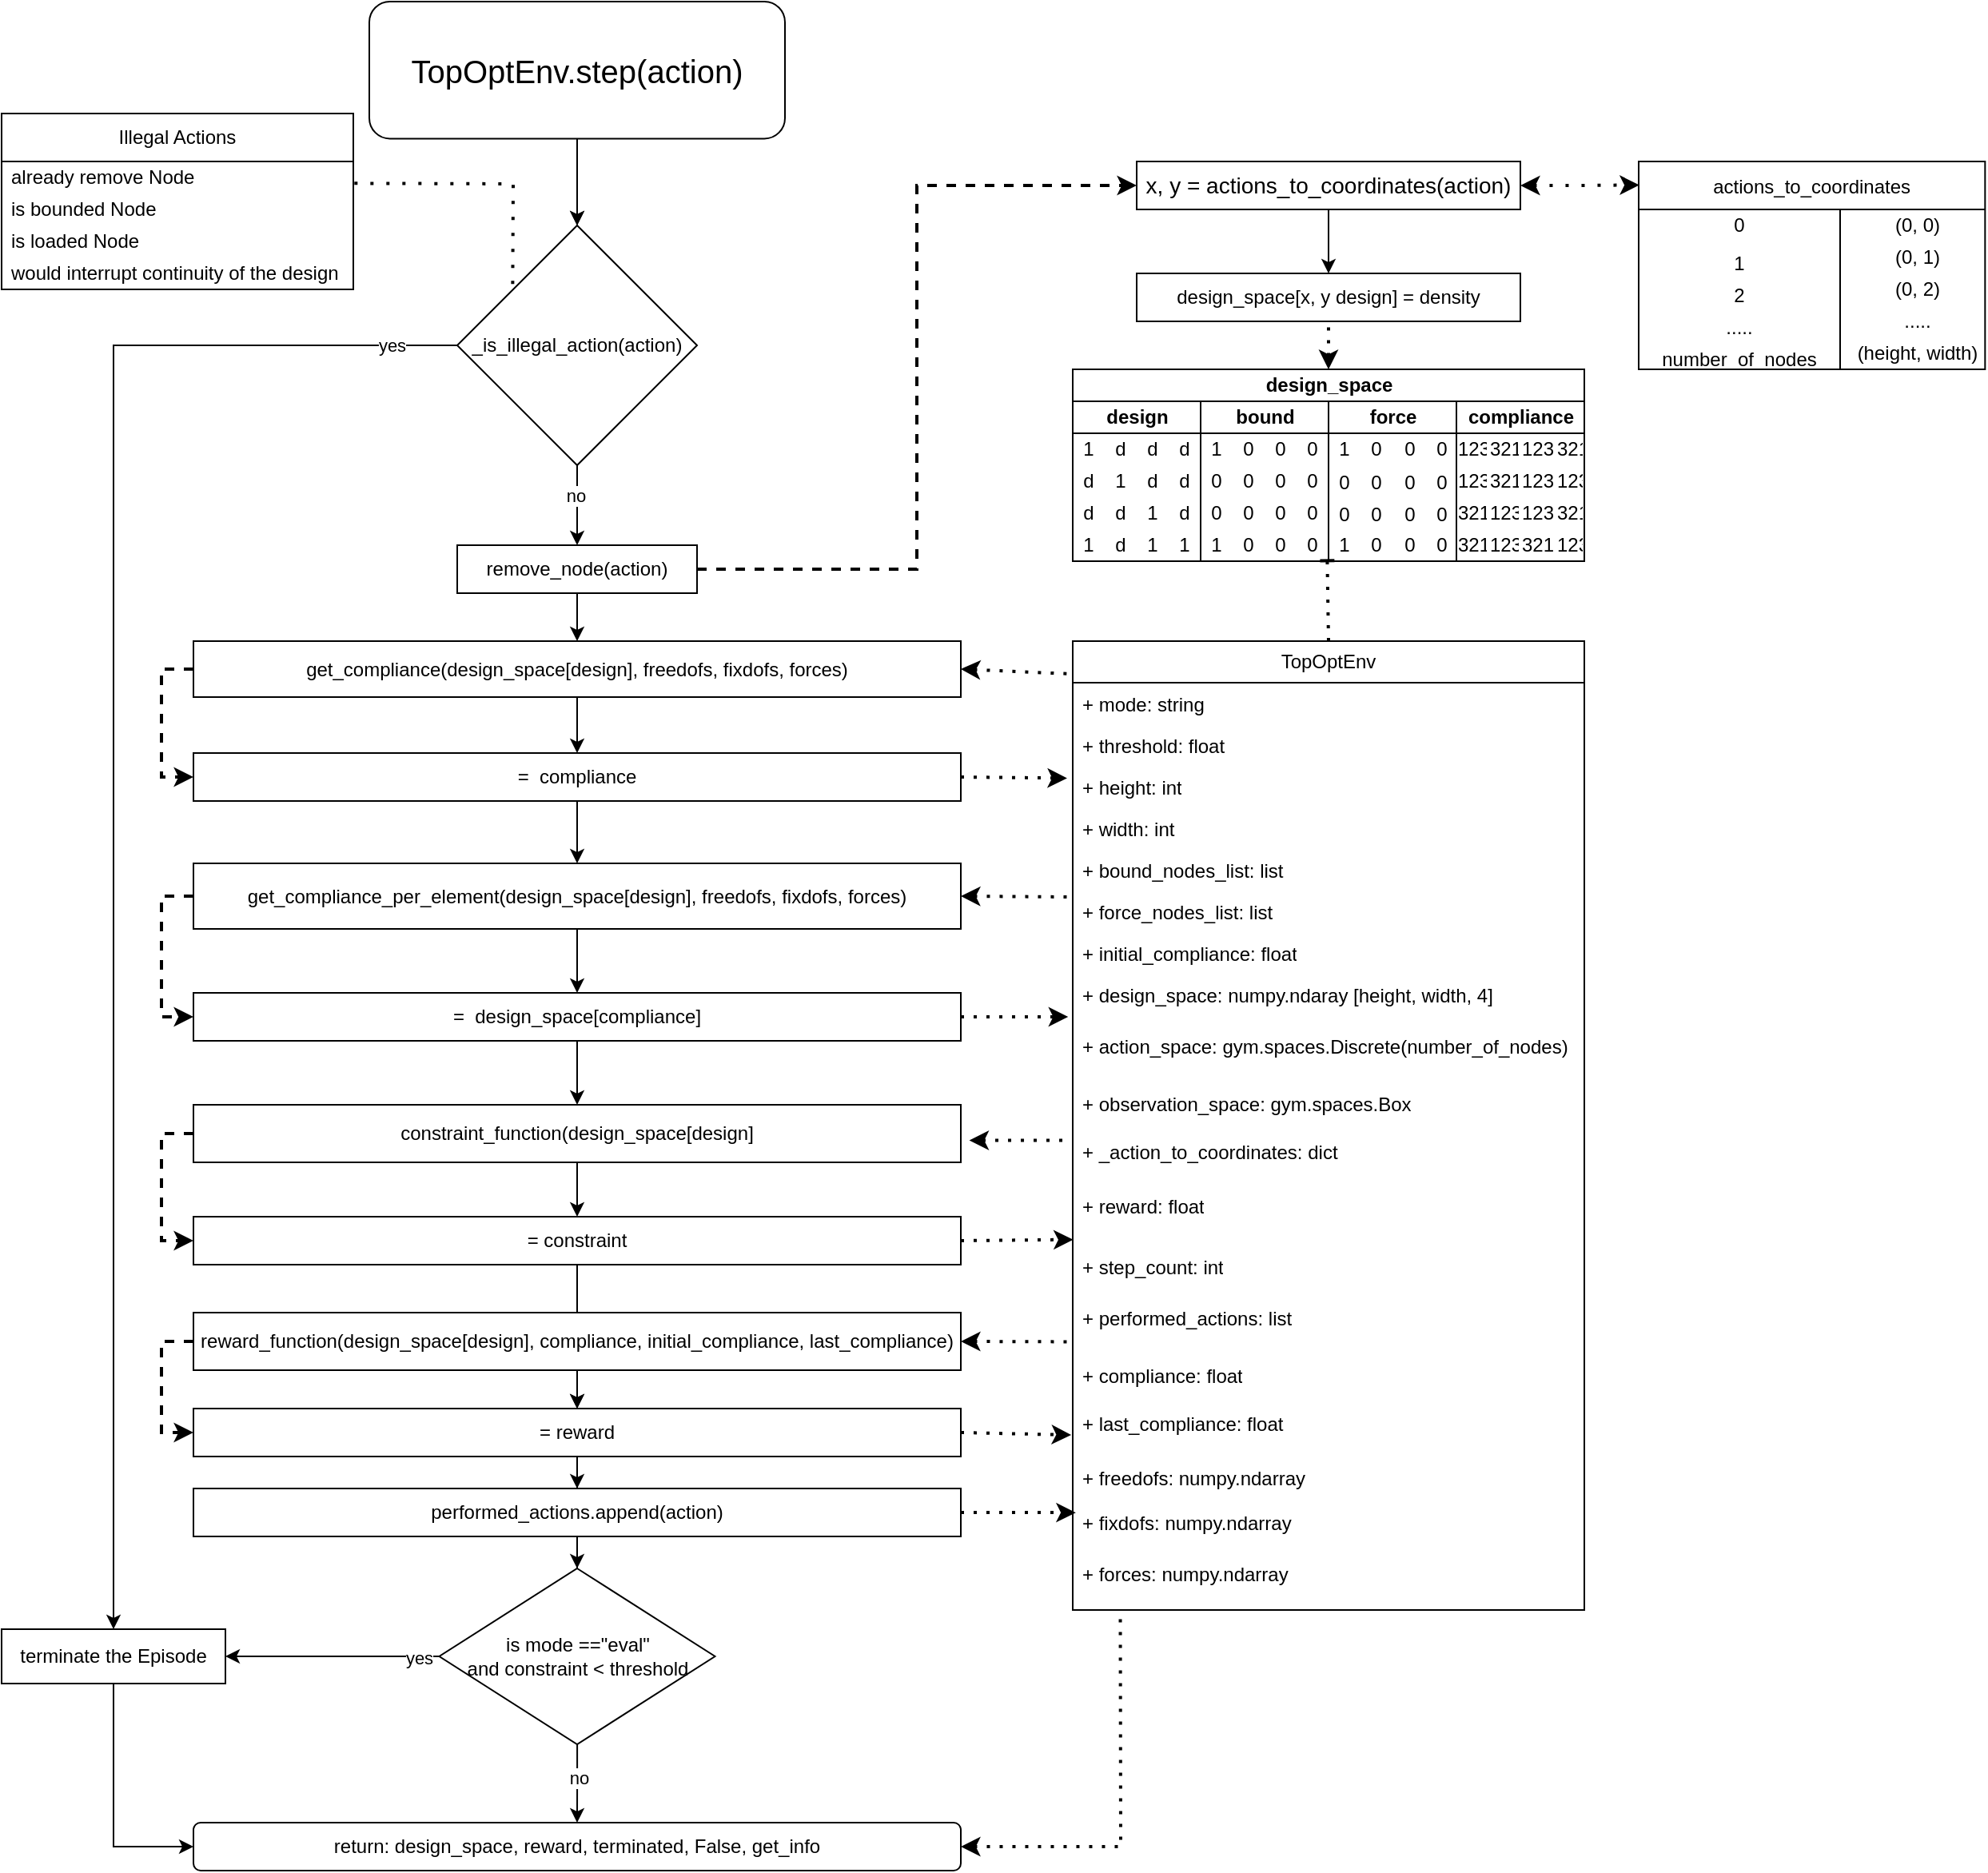 <mxfile version="24.6.2" type="device">
  <diagram id="C5RBs43oDa-KdzZeNtuy" name="Page-1">
    <mxGraphModel dx="5185" dy="2753" grid="1" gridSize="10" guides="1" tooltips="1" connect="1" arrows="1" fold="1" page="1" pageScale="1" pageWidth="827" pageHeight="1169" math="0" shadow="0">
      <root>
        <mxCell id="WIyWlLk6GJQsqaUBKTNV-0" />
        <mxCell id="WIyWlLk6GJQsqaUBKTNV-1" parent="WIyWlLk6GJQsqaUBKTNV-0" />
        <mxCell id="2ie_r9YeU4_pC4aYm68A-33" value="" style="edgeStyle=orthogonalEdgeStyle;rounded=0;orthogonalLoop=1;jettySize=auto;html=1;exitX=0.5;exitY=1;exitDx=0;exitDy=0;" edge="1" parent="WIyWlLk6GJQsqaUBKTNV-1" source="2ie_r9YeU4_pC4aYm68A-36" target="2ie_r9YeU4_pC4aYm68A-32">
          <mxGeometry relative="1" as="geometry">
            <mxPoint x="365.0" y="115.71" as="sourcePoint" />
          </mxGeometry>
        </mxCell>
        <mxCell id="2ie_r9YeU4_pC4aYm68A-39" value="" style="edgeStyle=orthogonalEdgeStyle;rounded=0;orthogonalLoop=1;jettySize=auto;html=1;" edge="1" parent="WIyWlLk6GJQsqaUBKTNV-1" source="2ie_r9YeU4_pC4aYm68A-32" target="2ie_r9YeU4_pC4aYm68A-37">
          <mxGeometry relative="1" as="geometry" />
        </mxCell>
        <mxCell id="2ie_r9YeU4_pC4aYm68A-40" value="no" style="edgeLabel;html=1;align=center;verticalAlign=middle;resizable=0;points=[];" vertex="1" connectable="0" parent="2ie_r9YeU4_pC4aYm68A-39">
          <mxGeometry x="-0.247" y="-1" relative="1" as="geometry">
            <mxPoint as="offset" />
          </mxGeometry>
        </mxCell>
        <mxCell id="2ie_r9YeU4_pC4aYm68A-396" style="edgeStyle=orthogonalEdgeStyle;rounded=0;orthogonalLoop=1;jettySize=auto;html=1;" edge="1" parent="WIyWlLk6GJQsqaUBKTNV-1" source="2ie_r9YeU4_pC4aYm68A-32" target="2ie_r9YeU4_pC4aYm68A-395">
          <mxGeometry relative="1" as="geometry" />
        </mxCell>
        <mxCell id="2ie_r9YeU4_pC4aYm68A-398" value="yes" style="edgeLabel;html=1;align=center;verticalAlign=middle;resizable=0;points=[];" vertex="1" connectable="0" parent="2ie_r9YeU4_pC4aYm68A-396">
          <mxGeometry x="-0.918" relative="1" as="geometry">
            <mxPoint as="offset" />
          </mxGeometry>
        </mxCell>
        <mxCell id="2ie_r9YeU4_pC4aYm68A-32" value="_is_illegal_action(action)" style="rhombus;whiteSpace=wrap;html=1;rounded=0;" vertex="1" parent="WIyWlLk6GJQsqaUBKTNV-1">
          <mxGeometry x="285" y="140" width="150" height="150" as="geometry" />
        </mxCell>
        <mxCell id="2ie_r9YeU4_pC4aYm68A-38" value="" style="edgeStyle=orthogonalEdgeStyle;rounded=0;orthogonalLoop=1;jettySize=auto;html=1;" edge="1" parent="WIyWlLk6GJQsqaUBKTNV-1" source="2ie_r9YeU4_pC4aYm68A-36" target="2ie_r9YeU4_pC4aYm68A-32">
          <mxGeometry relative="1" as="geometry" />
        </mxCell>
        <mxCell id="2ie_r9YeU4_pC4aYm68A-36" value="&lt;font style=&quot;font-size: 20px;&quot;&gt;TopOptEnv.step(action)&lt;/font&gt;" style="rounded=1;whiteSpace=wrap;html=1;" vertex="1" parent="WIyWlLk6GJQsqaUBKTNV-1">
          <mxGeometry x="230" width="260" height="85.71" as="geometry" />
        </mxCell>
        <mxCell id="2ie_r9YeU4_pC4aYm68A-344" style="edgeStyle=orthogonalEdgeStyle;rounded=0;orthogonalLoop=1;jettySize=auto;html=1;entryX=0;entryY=0.5;entryDx=0;entryDy=0;dashed=1;strokeWidth=2;" edge="1" parent="WIyWlLk6GJQsqaUBKTNV-1" source="2ie_r9YeU4_pC4aYm68A-37" target="2ie_r9YeU4_pC4aYm68A-41">
          <mxGeometry relative="1" as="geometry" />
        </mxCell>
        <mxCell id="2ie_r9YeU4_pC4aYm68A-352" value="" style="edgeStyle=orthogonalEdgeStyle;rounded=0;orthogonalLoop=1;jettySize=auto;html=1;" edge="1" parent="WIyWlLk6GJQsqaUBKTNV-1" source="2ie_r9YeU4_pC4aYm68A-37" target="2ie_r9YeU4_pC4aYm68A-318">
          <mxGeometry relative="1" as="geometry" />
        </mxCell>
        <mxCell id="2ie_r9YeU4_pC4aYm68A-37" value="remove_node(action)" style="rounded=0;whiteSpace=wrap;html=1;" vertex="1" parent="WIyWlLk6GJQsqaUBKTNV-1">
          <mxGeometry x="285" y="340" width="150" height="30" as="geometry" />
        </mxCell>
        <mxCell id="2ie_r9YeU4_pC4aYm68A-308" value="" style="edgeStyle=orthogonalEdgeStyle;rounded=0;orthogonalLoop=1;jettySize=auto;html=1;" edge="1" parent="WIyWlLk6GJQsqaUBKTNV-1" source="2ie_r9YeU4_pC4aYm68A-41" target="2ie_r9YeU4_pC4aYm68A-43">
          <mxGeometry relative="1" as="geometry" />
        </mxCell>
        <mxCell id="2ie_r9YeU4_pC4aYm68A-41" value="&lt;font style=&quot;font-size: 14px;&quot;&gt;x, y = actions_to_coordinates(action)&lt;/font&gt;" style="rounded=0;whiteSpace=wrap;html=1;" vertex="1" parent="WIyWlLk6GJQsqaUBKTNV-1">
          <mxGeometry x="710" y="100" width="240" height="30" as="geometry" />
        </mxCell>
        <mxCell id="2ie_r9YeU4_pC4aYm68A-43" value="design_space[x, y design] = density" style="rounded=0;whiteSpace=wrap;html=1;" vertex="1" parent="WIyWlLk6GJQsqaUBKTNV-1">
          <mxGeometry x="710" y="170" width="240" height="30" as="geometry" />
        </mxCell>
        <mxCell id="2ie_r9YeU4_pC4aYm68A-84" value="design_space" style="swimlane;childLayout=stackLayout;resizeParent=1;resizeParentMax=0;startSize=20;html=1;" vertex="1" parent="WIyWlLk6GJQsqaUBKTNV-1">
          <mxGeometry x="670" y="230.0" width="320" height="120" as="geometry" />
        </mxCell>
        <mxCell id="2ie_r9YeU4_pC4aYm68A-85" value="design" style="swimlane;startSize=20;html=1;" vertex="1" parent="2ie_r9YeU4_pC4aYm68A-84">
          <mxGeometry y="20" width="80" height="100" as="geometry" />
        </mxCell>
        <mxCell id="2ie_r9YeU4_pC4aYm68A-90" value="" style="shape=table;html=1;whiteSpace=wrap;startSize=0;container=1;collapsible=0;childLayout=tableLayout;columnLines=0;rowLines=0;fontSize=16;strokeColor=default;" vertex="1" parent="2ie_r9YeU4_pC4aYm68A-85">
          <mxGeometry y="20" width="80" height="80" as="geometry" />
        </mxCell>
        <mxCell id="2ie_r9YeU4_pC4aYm68A-91" value="" style="shape=tableRow;horizontal=0;startSize=0;swimlaneHead=0;swimlaneBody=0;top=0;left=0;bottom=0;right=0;collapsible=0;dropTarget=0;fillColor=none;points=[[0,0.5],[1,0.5]];portConstraint=eastwest;fontSize=16;strokeColor=inherit;" vertex="1" parent="2ie_r9YeU4_pC4aYm68A-90">
          <mxGeometry width="80" height="20" as="geometry" />
        </mxCell>
        <mxCell id="2ie_r9YeU4_pC4aYm68A-92" value="1" style="shape=partialRectangle;html=1;whiteSpace=wrap;connectable=0;fillColor=none;top=0;left=0;bottom=0;right=0;overflow=hidden;fontSize=12;strokeColor=inherit;" vertex="1" parent="2ie_r9YeU4_pC4aYm68A-91">
          <mxGeometry width="20" height="20" as="geometry">
            <mxRectangle width="20" height="20" as="alternateBounds" />
          </mxGeometry>
        </mxCell>
        <mxCell id="2ie_r9YeU4_pC4aYm68A-93" value="d" style="shape=partialRectangle;html=1;whiteSpace=wrap;connectable=0;fillColor=none;top=0;left=0;bottom=0;right=0;overflow=hidden;fontSize=12;strokeColor=inherit;" vertex="1" parent="2ie_r9YeU4_pC4aYm68A-91">
          <mxGeometry x="20" width="20" height="20" as="geometry">
            <mxRectangle width="20" height="20" as="alternateBounds" />
          </mxGeometry>
        </mxCell>
        <mxCell id="2ie_r9YeU4_pC4aYm68A-94" value="d" style="shape=partialRectangle;html=1;whiteSpace=wrap;connectable=0;fillColor=none;top=0;left=0;bottom=0;right=0;overflow=hidden;fontSize=12;strokeColor=inherit;" vertex="1" parent="2ie_r9YeU4_pC4aYm68A-91">
          <mxGeometry x="40" width="20" height="20" as="geometry">
            <mxRectangle width="20" height="20" as="alternateBounds" />
          </mxGeometry>
        </mxCell>
        <mxCell id="2ie_r9YeU4_pC4aYm68A-222" value="d" style="shape=partialRectangle;html=1;whiteSpace=wrap;connectable=0;fillColor=none;top=0;left=0;bottom=0;right=0;overflow=hidden;fontSize=12;strokeColor=inherit;" vertex="1" parent="2ie_r9YeU4_pC4aYm68A-91">
          <mxGeometry x="60" width="20" height="20" as="geometry">
            <mxRectangle width="20" height="20" as="alternateBounds" />
          </mxGeometry>
        </mxCell>
        <mxCell id="2ie_r9YeU4_pC4aYm68A-95" value="" style="shape=tableRow;horizontal=0;startSize=0;swimlaneHead=0;swimlaneBody=0;top=0;left=0;bottom=0;right=0;collapsible=0;dropTarget=0;fillColor=none;points=[[0,0.5],[1,0.5]];portConstraint=eastwest;fontSize=16;strokeColor=inherit;" vertex="1" parent="2ie_r9YeU4_pC4aYm68A-90">
          <mxGeometry y="20" width="80" height="20" as="geometry" />
        </mxCell>
        <mxCell id="2ie_r9YeU4_pC4aYm68A-96" value="d" style="shape=partialRectangle;html=1;whiteSpace=wrap;connectable=0;fillColor=none;top=0;left=0;bottom=0;right=0;overflow=hidden;fontSize=12;strokeColor=inherit;" vertex="1" parent="2ie_r9YeU4_pC4aYm68A-95">
          <mxGeometry width="20" height="20" as="geometry">
            <mxRectangle width="20" height="20" as="alternateBounds" />
          </mxGeometry>
        </mxCell>
        <mxCell id="2ie_r9YeU4_pC4aYm68A-97" value="1" style="shape=partialRectangle;html=1;whiteSpace=wrap;connectable=0;fillColor=none;top=0;left=0;bottom=0;right=0;overflow=hidden;fontSize=12;strokeColor=inherit;" vertex="1" parent="2ie_r9YeU4_pC4aYm68A-95">
          <mxGeometry x="20" width="20" height="20" as="geometry">
            <mxRectangle width="20" height="20" as="alternateBounds" />
          </mxGeometry>
        </mxCell>
        <mxCell id="2ie_r9YeU4_pC4aYm68A-98" value="d" style="shape=partialRectangle;html=1;whiteSpace=wrap;connectable=0;fillColor=none;top=0;left=0;bottom=0;right=0;overflow=hidden;fontSize=12;strokeColor=inherit;" vertex="1" parent="2ie_r9YeU4_pC4aYm68A-95">
          <mxGeometry x="40" width="20" height="20" as="geometry">
            <mxRectangle width="20" height="20" as="alternateBounds" />
          </mxGeometry>
        </mxCell>
        <mxCell id="2ie_r9YeU4_pC4aYm68A-223" value="d" style="shape=partialRectangle;html=1;whiteSpace=wrap;connectable=0;fillColor=none;top=0;left=0;bottom=0;right=0;overflow=hidden;fontSize=12;strokeColor=inherit;" vertex="1" parent="2ie_r9YeU4_pC4aYm68A-95">
          <mxGeometry x="60" width="20" height="20" as="geometry">
            <mxRectangle width="20" height="20" as="alternateBounds" />
          </mxGeometry>
        </mxCell>
        <mxCell id="2ie_r9YeU4_pC4aYm68A-99" value="" style="shape=tableRow;horizontal=0;startSize=0;swimlaneHead=0;swimlaneBody=0;top=0;left=0;bottom=0;right=0;collapsible=0;dropTarget=0;fillColor=none;points=[[0,0.5],[1,0.5]];portConstraint=eastwest;fontSize=16;strokeColor=inherit;" vertex="1" parent="2ie_r9YeU4_pC4aYm68A-90">
          <mxGeometry y="40" width="80" height="20" as="geometry" />
        </mxCell>
        <mxCell id="2ie_r9YeU4_pC4aYm68A-100" value="d" style="shape=partialRectangle;html=1;whiteSpace=wrap;connectable=0;fillColor=none;top=0;left=0;bottom=0;right=0;overflow=hidden;fontSize=12;strokeColor=inherit;" vertex="1" parent="2ie_r9YeU4_pC4aYm68A-99">
          <mxGeometry width="20" height="20" as="geometry">
            <mxRectangle width="20" height="20" as="alternateBounds" />
          </mxGeometry>
        </mxCell>
        <mxCell id="2ie_r9YeU4_pC4aYm68A-101" value="d" style="shape=partialRectangle;html=1;whiteSpace=wrap;connectable=0;fillColor=none;top=0;left=0;bottom=0;right=0;overflow=hidden;fontSize=12;strokeColor=inherit;" vertex="1" parent="2ie_r9YeU4_pC4aYm68A-99">
          <mxGeometry x="20" width="20" height="20" as="geometry">
            <mxRectangle width="20" height="20" as="alternateBounds" />
          </mxGeometry>
        </mxCell>
        <mxCell id="2ie_r9YeU4_pC4aYm68A-102" value="1" style="shape=partialRectangle;html=1;whiteSpace=wrap;connectable=0;fillColor=none;top=0;left=0;bottom=0;right=0;overflow=hidden;fontSize=12;strokeColor=inherit;" vertex="1" parent="2ie_r9YeU4_pC4aYm68A-99">
          <mxGeometry x="40" width="20" height="20" as="geometry">
            <mxRectangle width="20" height="20" as="alternateBounds" />
          </mxGeometry>
        </mxCell>
        <mxCell id="2ie_r9YeU4_pC4aYm68A-224" value="d" style="shape=partialRectangle;html=1;whiteSpace=wrap;connectable=0;fillColor=none;top=0;left=0;bottom=0;right=0;overflow=hidden;fontSize=12;strokeColor=inherit;" vertex="1" parent="2ie_r9YeU4_pC4aYm68A-99">
          <mxGeometry x="60" width="20" height="20" as="geometry">
            <mxRectangle width="20" height="20" as="alternateBounds" />
          </mxGeometry>
        </mxCell>
        <mxCell id="2ie_r9YeU4_pC4aYm68A-218" style="shape=tableRow;horizontal=0;startSize=0;swimlaneHead=0;swimlaneBody=0;top=0;left=0;bottom=0;right=0;collapsible=0;dropTarget=0;fillColor=none;points=[[0,0.5],[1,0.5]];portConstraint=eastwest;fontSize=16;strokeColor=inherit;" vertex="1" parent="2ie_r9YeU4_pC4aYm68A-90">
          <mxGeometry y="60" width="80" height="20" as="geometry" />
        </mxCell>
        <mxCell id="2ie_r9YeU4_pC4aYm68A-219" value="1" style="shape=partialRectangle;html=1;whiteSpace=wrap;connectable=0;fillColor=none;top=0;left=0;bottom=0;right=0;overflow=hidden;fontSize=12;strokeColor=inherit;" vertex="1" parent="2ie_r9YeU4_pC4aYm68A-218">
          <mxGeometry width="20" height="20" as="geometry">
            <mxRectangle width="20" height="20" as="alternateBounds" />
          </mxGeometry>
        </mxCell>
        <mxCell id="2ie_r9YeU4_pC4aYm68A-220" value="d" style="shape=partialRectangle;html=1;whiteSpace=wrap;connectable=0;fillColor=none;top=0;left=0;bottom=0;right=0;overflow=hidden;fontSize=12;strokeColor=inherit;" vertex="1" parent="2ie_r9YeU4_pC4aYm68A-218">
          <mxGeometry x="20" width="20" height="20" as="geometry">
            <mxRectangle width="20" height="20" as="alternateBounds" />
          </mxGeometry>
        </mxCell>
        <mxCell id="2ie_r9YeU4_pC4aYm68A-221" value="1" style="shape=partialRectangle;html=1;whiteSpace=wrap;connectable=0;fillColor=none;top=0;left=0;bottom=0;right=0;overflow=hidden;fontSize=12;strokeColor=inherit;" vertex="1" parent="2ie_r9YeU4_pC4aYm68A-218">
          <mxGeometry x="40" width="20" height="20" as="geometry">
            <mxRectangle width="20" height="20" as="alternateBounds" />
          </mxGeometry>
        </mxCell>
        <mxCell id="2ie_r9YeU4_pC4aYm68A-225" value="1" style="shape=partialRectangle;html=1;whiteSpace=wrap;connectable=0;fillColor=none;top=0;left=0;bottom=0;right=0;overflow=hidden;fontSize=12;strokeColor=inherit;" vertex="1" parent="2ie_r9YeU4_pC4aYm68A-218">
          <mxGeometry x="60" width="20" height="20" as="geometry">
            <mxRectangle width="20" height="20" as="alternateBounds" />
          </mxGeometry>
        </mxCell>
        <mxCell id="2ie_r9YeU4_pC4aYm68A-86" value="bound" style="swimlane;startSize=20;html=1;" vertex="1" parent="2ie_r9YeU4_pC4aYm68A-84">
          <mxGeometry x="80" y="20" width="80" height="100" as="geometry" />
        </mxCell>
        <mxCell id="2ie_r9YeU4_pC4aYm68A-226" value="" style="shape=table;html=1;whiteSpace=wrap;startSize=0;container=1;collapsible=0;childLayout=tableLayout;columnLines=0;rowLines=0;fontSize=16;strokeColor=default;" vertex="1" parent="2ie_r9YeU4_pC4aYm68A-86">
          <mxGeometry y="20" width="80" height="80" as="geometry" />
        </mxCell>
        <mxCell id="2ie_r9YeU4_pC4aYm68A-227" value="" style="shape=tableRow;horizontal=0;startSize=0;swimlaneHead=0;swimlaneBody=0;top=0;left=0;bottom=0;right=0;collapsible=0;dropTarget=0;fillColor=none;points=[[0,0.5],[1,0.5]];portConstraint=eastwest;fontSize=16;strokeColor=inherit;" vertex="1" parent="2ie_r9YeU4_pC4aYm68A-226">
          <mxGeometry width="80" height="20" as="geometry" />
        </mxCell>
        <mxCell id="2ie_r9YeU4_pC4aYm68A-228" value="1" style="shape=partialRectangle;html=1;whiteSpace=wrap;connectable=0;fillColor=none;top=0;left=0;bottom=0;right=0;overflow=hidden;fontSize=12;strokeColor=inherit;" vertex="1" parent="2ie_r9YeU4_pC4aYm68A-227">
          <mxGeometry width="20" height="20" as="geometry">
            <mxRectangle width="20" height="20" as="alternateBounds" />
          </mxGeometry>
        </mxCell>
        <mxCell id="2ie_r9YeU4_pC4aYm68A-229" value="0" style="shape=partialRectangle;html=1;whiteSpace=wrap;connectable=0;fillColor=none;top=0;left=0;bottom=0;right=0;overflow=hidden;fontSize=12;strokeColor=inherit;" vertex="1" parent="2ie_r9YeU4_pC4aYm68A-227">
          <mxGeometry x="20" width="20" height="20" as="geometry">
            <mxRectangle width="20" height="20" as="alternateBounds" />
          </mxGeometry>
        </mxCell>
        <mxCell id="2ie_r9YeU4_pC4aYm68A-230" value="0" style="shape=partialRectangle;html=1;whiteSpace=wrap;connectable=0;fillColor=none;top=0;left=0;bottom=0;right=0;overflow=hidden;fontSize=12;strokeColor=inherit;" vertex="1" parent="2ie_r9YeU4_pC4aYm68A-227">
          <mxGeometry x="40" width="20" height="20" as="geometry">
            <mxRectangle width="20" height="20" as="alternateBounds" />
          </mxGeometry>
        </mxCell>
        <mxCell id="2ie_r9YeU4_pC4aYm68A-231" value="0" style="shape=partialRectangle;html=1;whiteSpace=wrap;connectable=0;fillColor=none;top=0;left=0;bottom=0;right=0;overflow=hidden;fontSize=12;strokeColor=inherit;" vertex="1" parent="2ie_r9YeU4_pC4aYm68A-227">
          <mxGeometry x="60" width="20" height="20" as="geometry">
            <mxRectangle width="20" height="20" as="alternateBounds" />
          </mxGeometry>
        </mxCell>
        <mxCell id="2ie_r9YeU4_pC4aYm68A-232" value="" style="shape=tableRow;horizontal=0;startSize=0;swimlaneHead=0;swimlaneBody=0;top=0;left=0;bottom=0;right=0;collapsible=0;dropTarget=0;fillColor=none;points=[[0,0.5],[1,0.5]];portConstraint=eastwest;fontSize=16;strokeColor=inherit;" vertex="1" parent="2ie_r9YeU4_pC4aYm68A-226">
          <mxGeometry y="20" width="80" height="20" as="geometry" />
        </mxCell>
        <mxCell id="2ie_r9YeU4_pC4aYm68A-233" value="0" style="shape=partialRectangle;html=1;whiteSpace=wrap;connectable=0;fillColor=none;top=0;left=0;bottom=0;right=0;overflow=hidden;fontSize=12;strokeColor=inherit;" vertex="1" parent="2ie_r9YeU4_pC4aYm68A-232">
          <mxGeometry width="20" height="20" as="geometry">
            <mxRectangle width="20" height="20" as="alternateBounds" />
          </mxGeometry>
        </mxCell>
        <mxCell id="2ie_r9YeU4_pC4aYm68A-234" value="0" style="shape=partialRectangle;html=1;whiteSpace=wrap;connectable=0;fillColor=none;top=0;left=0;bottom=0;right=0;overflow=hidden;fontSize=12;strokeColor=inherit;" vertex="1" parent="2ie_r9YeU4_pC4aYm68A-232">
          <mxGeometry x="20" width="20" height="20" as="geometry">
            <mxRectangle width="20" height="20" as="alternateBounds" />
          </mxGeometry>
        </mxCell>
        <mxCell id="2ie_r9YeU4_pC4aYm68A-235" value="0" style="shape=partialRectangle;html=1;whiteSpace=wrap;connectable=0;fillColor=none;top=0;left=0;bottom=0;right=0;overflow=hidden;fontSize=12;strokeColor=inherit;" vertex="1" parent="2ie_r9YeU4_pC4aYm68A-232">
          <mxGeometry x="40" width="20" height="20" as="geometry">
            <mxRectangle width="20" height="20" as="alternateBounds" />
          </mxGeometry>
        </mxCell>
        <mxCell id="2ie_r9YeU4_pC4aYm68A-236" value="0" style="shape=partialRectangle;html=1;whiteSpace=wrap;connectable=0;fillColor=none;top=0;left=0;bottom=0;right=0;overflow=hidden;fontSize=12;strokeColor=inherit;" vertex="1" parent="2ie_r9YeU4_pC4aYm68A-232">
          <mxGeometry x="60" width="20" height="20" as="geometry">
            <mxRectangle width="20" height="20" as="alternateBounds" />
          </mxGeometry>
        </mxCell>
        <mxCell id="2ie_r9YeU4_pC4aYm68A-237" value="" style="shape=tableRow;horizontal=0;startSize=0;swimlaneHead=0;swimlaneBody=0;top=0;left=0;bottom=0;right=0;collapsible=0;dropTarget=0;fillColor=none;points=[[0,0.5],[1,0.5]];portConstraint=eastwest;fontSize=16;strokeColor=inherit;" vertex="1" parent="2ie_r9YeU4_pC4aYm68A-226">
          <mxGeometry y="40" width="80" height="20" as="geometry" />
        </mxCell>
        <mxCell id="2ie_r9YeU4_pC4aYm68A-238" value="0" style="shape=partialRectangle;html=1;whiteSpace=wrap;connectable=0;fillColor=none;top=0;left=0;bottom=0;right=0;overflow=hidden;fontSize=12;strokeColor=inherit;" vertex="1" parent="2ie_r9YeU4_pC4aYm68A-237">
          <mxGeometry width="20" height="20" as="geometry">
            <mxRectangle width="20" height="20" as="alternateBounds" />
          </mxGeometry>
        </mxCell>
        <mxCell id="2ie_r9YeU4_pC4aYm68A-239" value="0" style="shape=partialRectangle;html=1;whiteSpace=wrap;connectable=0;fillColor=none;top=0;left=0;bottom=0;right=0;overflow=hidden;fontSize=12;strokeColor=inherit;" vertex="1" parent="2ie_r9YeU4_pC4aYm68A-237">
          <mxGeometry x="20" width="20" height="20" as="geometry">
            <mxRectangle width="20" height="20" as="alternateBounds" />
          </mxGeometry>
        </mxCell>
        <mxCell id="2ie_r9YeU4_pC4aYm68A-240" value="0" style="shape=partialRectangle;html=1;whiteSpace=wrap;connectable=0;fillColor=none;top=0;left=0;bottom=0;right=0;overflow=hidden;fontSize=12;strokeColor=inherit;" vertex="1" parent="2ie_r9YeU4_pC4aYm68A-237">
          <mxGeometry x="40" width="20" height="20" as="geometry">
            <mxRectangle width="20" height="20" as="alternateBounds" />
          </mxGeometry>
        </mxCell>
        <mxCell id="2ie_r9YeU4_pC4aYm68A-241" value="0" style="shape=partialRectangle;html=1;whiteSpace=wrap;connectable=0;fillColor=none;top=0;left=0;bottom=0;right=0;overflow=hidden;fontSize=12;strokeColor=inherit;" vertex="1" parent="2ie_r9YeU4_pC4aYm68A-237">
          <mxGeometry x="60" width="20" height="20" as="geometry">
            <mxRectangle width="20" height="20" as="alternateBounds" />
          </mxGeometry>
        </mxCell>
        <mxCell id="2ie_r9YeU4_pC4aYm68A-242" style="shape=tableRow;horizontal=0;startSize=0;swimlaneHead=0;swimlaneBody=0;top=0;left=0;bottom=0;right=0;collapsible=0;dropTarget=0;fillColor=none;points=[[0,0.5],[1,0.5]];portConstraint=eastwest;fontSize=16;strokeColor=inherit;" vertex="1" parent="2ie_r9YeU4_pC4aYm68A-226">
          <mxGeometry y="60" width="80" height="20" as="geometry" />
        </mxCell>
        <mxCell id="2ie_r9YeU4_pC4aYm68A-243" value="1" style="shape=partialRectangle;html=1;whiteSpace=wrap;connectable=0;fillColor=none;top=0;left=0;bottom=0;right=0;overflow=hidden;fontSize=12;strokeColor=inherit;" vertex="1" parent="2ie_r9YeU4_pC4aYm68A-242">
          <mxGeometry width="20" height="20" as="geometry">
            <mxRectangle width="20" height="20" as="alternateBounds" />
          </mxGeometry>
        </mxCell>
        <mxCell id="2ie_r9YeU4_pC4aYm68A-244" value="0" style="shape=partialRectangle;html=1;whiteSpace=wrap;connectable=0;fillColor=none;top=0;left=0;bottom=0;right=0;overflow=hidden;fontSize=12;strokeColor=inherit;" vertex="1" parent="2ie_r9YeU4_pC4aYm68A-242">
          <mxGeometry x="20" width="20" height="20" as="geometry">
            <mxRectangle width="20" height="20" as="alternateBounds" />
          </mxGeometry>
        </mxCell>
        <mxCell id="2ie_r9YeU4_pC4aYm68A-245" value="0" style="shape=partialRectangle;html=1;whiteSpace=wrap;connectable=0;fillColor=none;top=0;left=0;bottom=0;right=0;overflow=hidden;fontSize=12;strokeColor=inherit;" vertex="1" parent="2ie_r9YeU4_pC4aYm68A-242">
          <mxGeometry x="40" width="20" height="20" as="geometry">
            <mxRectangle width="20" height="20" as="alternateBounds" />
          </mxGeometry>
        </mxCell>
        <mxCell id="2ie_r9YeU4_pC4aYm68A-246" value="0" style="shape=partialRectangle;html=1;whiteSpace=wrap;connectable=0;fillColor=none;top=0;left=0;bottom=0;right=0;overflow=hidden;fontSize=12;strokeColor=inherit;" vertex="1" parent="2ie_r9YeU4_pC4aYm68A-242">
          <mxGeometry x="60" width="20" height="20" as="geometry">
            <mxRectangle width="20" height="20" as="alternateBounds" />
          </mxGeometry>
        </mxCell>
        <mxCell id="2ie_r9YeU4_pC4aYm68A-87" value="force" style="swimlane;startSize=20;html=1;" vertex="1" parent="2ie_r9YeU4_pC4aYm68A-84">
          <mxGeometry x="160" y="20" width="80" height="100" as="geometry" />
        </mxCell>
        <mxCell id="2ie_r9YeU4_pC4aYm68A-247" value="" style="shape=table;html=1;whiteSpace=wrap;startSize=0;container=1;collapsible=0;childLayout=tableLayout;columnLines=0;rowLines=0;fontSize=16;strokeColor=default;" vertex="1" parent="2ie_r9YeU4_pC4aYm68A-87">
          <mxGeometry y="20" width="80" height="80" as="geometry" />
        </mxCell>
        <mxCell id="2ie_r9YeU4_pC4aYm68A-248" value="" style="shape=tableRow;horizontal=0;startSize=0;swimlaneHead=0;swimlaneBody=0;top=0;left=0;bottom=0;right=0;collapsible=0;dropTarget=0;fillColor=none;points=[[0,0.5],[1,0.5]];portConstraint=eastwest;fontSize=16;strokeColor=inherit;" vertex="1" parent="2ie_r9YeU4_pC4aYm68A-247">
          <mxGeometry width="80" height="20" as="geometry" />
        </mxCell>
        <mxCell id="2ie_r9YeU4_pC4aYm68A-249" value="1" style="shape=partialRectangle;html=1;whiteSpace=wrap;connectable=0;fillColor=none;top=0;left=0;bottom=0;right=0;overflow=hidden;fontSize=12;strokeColor=inherit;" vertex="1" parent="2ie_r9YeU4_pC4aYm68A-248">
          <mxGeometry width="20" height="20" as="geometry">
            <mxRectangle width="20" height="20" as="alternateBounds" />
          </mxGeometry>
        </mxCell>
        <mxCell id="2ie_r9YeU4_pC4aYm68A-250" value="0" style="shape=partialRectangle;html=1;whiteSpace=wrap;connectable=0;fillColor=none;top=0;left=0;bottom=0;right=0;overflow=hidden;fontSize=12;strokeColor=inherit;" vertex="1" parent="2ie_r9YeU4_pC4aYm68A-248">
          <mxGeometry x="20" width="20" height="20" as="geometry">
            <mxRectangle width="20" height="20" as="alternateBounds" />
          </mxGeometry>
        </mxCell>
        <mxCell id="2ie_r9YeU4_pC4aYm68A-251" value="0" style="shape=partialRectangle;html=1;whiteSpace=wrap;connectable=0;fillColor=none;top=0;left=0;bottom=0;right=0;overflow=hidden;fontSize=12;strokeColor=inherit;" vertex="1" parent="2ie_r9YeU4_pC4aYm68A-248">
          <mxGeometry x="40" width="22" height="20" as="geometry">
            <mxRectangle width="22" height="20" as="alternateBounds" />
          </mxGeometry>
        </mxCell>
        <mxCell id="2ie_r9YeU4_pC4aYm68A-252" value="0" style="shape=partialRectangle;html=1;whiteSpace=wrap;connectable=0;fillColor=none;top=0;left=0;bottom=0;right=0;overflow=hidden;fontSize=12;strokeColor=inherit;" vertex="1" parent="2ie_r9YeU4_pC4aYm68A-248">
          <mxGeometry x="62" width="18" height="20" as="geometry">
            <mxRectangle width="18" height="20" as="alternateBounds" />
          </mxGeometry>
        </mxCell>
        <mxCell id="2ie_r9YeU4_pC4aYm68A-253" value="" style="shape=tableRow;horizontal=0;startSize=0;swimlaneHead=0;swimlaneBody=0;top=0;left=0;bottom=0;right=0;collapsible=0;dropTarget=0;fillColor=none;points=[[0,0.5],[1,0.5]];portConstraint=eastwest;fontSize=16;strokeColor=inherit;" vertex="1" parent="2ie_r9YeU4_pC4aYm68A-247">
          <mxGeometry y="20" width="80" height="21" as="geometry" />
        </mxCell>
        <mxCell id="2ie_r9YeU4_pC4aYm68A-254" value="0" style="shape=partialRectangle;html=1;whiteSpace=wrap;connectable=0;fillColor=none;top=0;left=0;bottom=0;right=0;overflow=hidden;fontSize=12;strokeColor=inherit;" vertex="1" parent="2ie_r9YeU4_pC4aYm68A-253">
          <mxGeometry width="20" height="21" as="geometry">
            <mxRectangle width="20" height="21" as="alternateBounds" />
          </mxGeometry>
        </mxCell>
        <mxCell id="2ie_r9YeU4_pC4aYm68A-255" value="0" style="shape=partialRectangle;html=1;whiteSpace=wrap;connectable=0;fillColor=none;top=0;left=0;bottom=0;right=0;overflow=hidden;fontSize=12;strokeColor=inherit;" vertex="1" parent="2ie_r9YeU4_pC4aYm68A-253">
          <mxGeometry x="20" width="20" height="21" as="geometry">
            <mxRectangle width="20" height="21" as="alternateBounds" />
          </mxGeometry>
        </mxCell>
        <mxCell id="2ie_r9YeU4_pC4aYm68A-256" value="0" style="shape=partialRectangle;html=1;whiteSpace=wrap;connectable=0;fillColor=none;top=0;left=0;bottom=0;right=0;overflow=hidden;fontSize=12;strokeColor=inherit;" vertex="1" parent="2ie_r9YeU4_pC4aYm68A-253">
          <mxGeometry x="40" width="22" height="21" as="geometry">
            <mxRectangle width="22" height="21" as="alternateBounds" />
          </mxGeometry>
        </mxCell>
        <mxCell id="2ie_r9YeU4_pC4aYm68A-257" value="0" style="shape=partialRectangle;html=1;whiteSpace=wrap;connectable=0;fillColor=none;top=0;left=0;bottom=0;right=0;overflow=hidden;fontSize=12;strokeColor=inherit;" vertex="1" parent="2ie_r9YeU4_pC4aYm68A-253">
          <mxGeometry x="62" width="18" height="21" as="geometry">
            <mxRectangle width="18" height="21" as="alternateBounds" />
          </mxGeometry>
        </mxCell>
        <mxCell id="2ie_r9YeU4_pC4aYm68A-258" value="" style="shape=tableRow;horizontal=0;startSize=0;swimlaneHead=0;swimlaneBody=0;top=0;left=0;bottom=0;right=0;collapsible=0;dropTarget=0;fillColor=none;points=[[0,0.5],[1,0.5]];portConstraint=eastwest;fontSize=16;strokeColor=inherit;" vertex="1" parent="2ie_r9YeU4_pC4aYm68A-247">
          <mxGeometry y="41" width="80" height="19" as="geometry" />
        </mxCell>
        <mxCell id="2ie_r9YeU4_pC4aYm68A-259" value="0" style="shape=partialRectangle;html=1;whiteSpace=wrap;connectable=0;fillColor=none;top=0;left=0;bottom=0;right=0;overflow=hidden;fontSize=12;strokeColor=inherit;" vertex="1" parent="2ie_r9YeU4_pC4aYm68A-258">
          <mxGeometry width="20" height="19" as="geometry">
            <mxRectangle width="20" height="19" as="alternateBounds" />
          </mxGeometry>
        </mxCell>
        <mxCell id="2ie_r9YeU4_pC4aYm68A-260" value="0" style="shape=partialRectangle;html=1;whiteSpace=wrap;connectable=0;fillColor=none;top=0;left=0;bottom=0;right=0;overflow=hidden;fontSize=12;strokeColor=inherit;" vertex="1" parent="2ie_r9YeU4_pC4aYm68A-258">
          <mxGeometry x="20" width="20" height="19" as="geometry">
            <mxRectangle width="20" height="19" as="alternateBounds" />
          </mxGeometry>
        </mxCell>
        <mxCell id="2ie_r9YeU4_pC4aYm68A-261" value="0" style="shape=partialRectangle;html=1;whiteSpace=wrap;connectable=0;fillColor=none;top=0;left=0;bottom=0;right=0;overflow=hidden;fontSize=12;strokeColor=inherit;" vertex="1" parent="2ie_r9YeU4_pC4aYm68A-258">
          <mxGeometry x="40" width="22" height="19" as="geometry">
            <mxRectangle width="22" height="19" as="alternateBounds" />
          </mxGeometry>
        </mxCell>
        <mxCell id="2ie_r9YeU4_pC4aYm68A-262" value="0" style="shape=partialRectangle;html=1;whiteSpace=wrap;connectable=0;fillColor=none;top=0;left=0;bottom=0;right=0;overflow=hidden;fontSize=12;strokeColor=inherit;" vertex="1" parent="2ie_r9YeU4_pC4aYm68A-258">
          <mxGeometry x="62" width="18" height="19" as="geometry">
            <mxRectangle width="18" height="19" as="alternateBounds" />
          </mxGeometry>
        </mxCell>
        <mxCell id="2ie_r9YeU4_pC4aYm68A-263" style="shape=tableRow;horizontal=0;startSize=0;swimlaneHead=0;swimlaneBody=0;top=0;left=0;bottom=0;right=0;collapsible=0;dropTarget=0;fillColor=none;points=[[0,0.5],[1,0.5]];portConstraint=eastwest;fontSize=16;strokeColor=inherit;" vertex="1" parent="2ie_r9YeU4_pC4aYm68A-247">
          <mxGeometry y="60" width="80" height="20" as="geometry" />
        </mxCell>
        <mxCell id="2ie_r9YeU4_pC4aYm68A-264" value="1" style="shape=partialRectangle;html=1;whiteSpace=wrap;connectable=0;fillColor=none;top=0;left=0;bottom=0;right=0;overflow=hidden;fontSize=12;strokeColor=inherit;" vertex="1" parent="2ie_r9YeU4_pC4aYm68A-263">
          <mxGeometry width="20" height="20" as="geometry">
            <mxRectangle width="20" height="20" as="alternateBounds" />
          </mxGeometry>
        </mxCell>
        <mxCell id="2ie_r9YeU4_pC4aYm68A-265" value="0" style="shape=partialRectangle;html=1;whiteSpace=wrap;connectable=0;fillColor=none;top=0;left=0;bottom=0;right=0;overflow=hidden;fontSize=12;strokeColor=inherit;" vertex="1" parent="2ie_r9YeU4_pC4aYm68A-263">
          <mxGeometry x="20" width="20" height="20" as="geometry">
            <mxRectangle width="20" height="20" as="alternateBounds" />
          </mxGeometry>
        </mxCell>
        <mxCell id="2ie_r9YeU4_pC4aYm68A-266" value="0" style="shape=partialRectangle;html=1;whiteSpace=wrap;connectable=0;fillColor=none;top=0;left=0;bottom=0;right=0;overflow=hidden;fontSize=12;strokeColor=inherit;" vertex="1" parent="2ie_r9YeU4_pC4aYm68A-263">
          <mxGeometry x="40" width="22" height="20" as="geometry">
            <mxRectangle width="22" height="20" as="alternateBounds" />
          </mxGeometry>
        </mxCell>
        <mxCell id="2ie_r9YeU4_pC4aYm68A-267" value="0" style="shape=partialRectangle;html=1;whiteSpace=wrap;connectable=0;fillColor=none;top=0;left=0;bottom=0;right=0;overflow=hidden;fontSize=12;strokeColor=inherit;" vertex="1" parent="2ie_r9YeU4_pC4aYm68A-263">
          <mxGeometry x="62" width="18" height="20" as="geometry">
            <mxRectangle width="18" height="20" as="alternateBounds" />
          </mxGeometry>
        </mxCell>
        <mxCell id="2ie_r9YeU4_pC4aYm68A-88" value="compliance" style="swimlane;startSize=20;html=1;" vertex="1" parent="2ie_r9YeU4_pC4aYm68A-84">
          <mxGeometry x="240" y="20" width="80" height="100" as="geometry" />
        </mxCell>
        <mxCell id="2ie_r9YeU4_pC4aYm68A-268" value="" style="shape=table;html=1;whiteSpace=wrap;startSize=0;container=1;collapsible=0;childLayout=tableLayout;columnLines=0;rowLines=0;fontSize=16;strokeColor=default;" vertex="1" parent="2ie_r9YeU4_pC4aYm68A-88">
          <mxGeometry y="20" width="80" height="80" as="geometry" />
        </mxCell>
        <mxCell id="2ie_r9YeU4_pC4aYm68A-269" value="" style="shape=tableRow;horizontal=0;startSize=0;swimlaneHead=0;swimlaneBody=0;top=0;left=0;bottom=0;right=0;collapsible=0;dropTarget=0;fillColor=none;points=[[0,0.5],[1,0.5]];portConstraint=eastwest;fontSize=16;strokeColor=inherit;" vertex="1" parent="2ie_r9YeU4_pC4aYm68A-268">
          <mxGeometry width="80" height="20" as="geometry" />
        </mxCell>
        <mxCell id="2ie_r9YeU4_pC4aYm68A-270" value="123&lt;span style=&quot;white-space: pre;&quot;&gt;&#x9;&lt;/span&gt;" style="shape=partialRectangle;html=1;whiteSpace=wrap;connectable=0;fillColor=none;top=0;left=0;bottom=0;right=0;overflow=hidden;fontSize=12;strokeColor=inherit;" vertex="1" parent="2ie_r9YeU4_pC4aYm68A-269">
          <mxGeometry width="20" height="20" as="geometry">
            <mxRectangle width="20" height="20" as="alternateBounds" />
          </mxGeometry>
        </mxCell>
        <mxCell id="2ie_r9YeU4_pC4aYm68A-271" value="321" style="shape=partialRectangle;html=1;whiteSpace=wrap;connectable=0;fillColor=none;top=0;left=0;bottom=0;right=0;overflow=hidden;fontSize=12;strokeColor=inherit;" vertex="1" parent="2ie_r9YeU4_pC4aYm68A-269">
          <mxGeometry x="20" width="20" height="20" as="geometry">
            <mxRectangle width="20" height="20" as="alternateBounds" />
          </mxGeometry>
        </mxCell>
        <mxCell id="2ie_r9YeU4_pC4aYm68A-272" value="123" style="shape=partialRectangle;html=1;whiteSpace=wrap;connectable=0;fillColor=none;top=0;left=0;bottom=0;right=0;overflow=hidden;fontSize=12;strokeColor=inherit;" vertex="1" parent="2ie_r9YeU4_pC4aYm68A-269">
          <mxGeometry x="40" width="22" height="20" as="geometry">
            <mxRectangle width="22" height="20" as="alternateBounds" />
          </mxGeometry>
        </mxCell>
        <mxCell id="2ie_r9YeU4_pC4aYm68A-273" value="321" style="shape=partialRectangle;html=1;whiteSpace=wrap;connectable=0;fillColor=none;top=0;left=0;bottom=0;right=0;overflow=hidden;fontSize=12;strokeColor=inherit;" vertex="1" parent="2ie_r9YeU4_pC4aYm68A-269">
          <mxGeometry x="62" width="18" height="20" as="geometry">
            <mxRectangle width="18" height="20" as="alternateBounds" />
          </mxGeometry>
        </mxCell>
        <mxCell id="2ie_r9YeU4_pC4aYm68A-274" value="" style="shape=tableRow;horizontal=0;startSize=0;swimlaneHead=0;swimlaneBody=0;top=0;left=0;bottom=0;right=0;collapsible=0;dropTarget=0;fillColor=none;points=[[0,0.5],[1,0.5]];portConstraint=eastwest;fontSize=16;strokeColor=inherit;" vertex="1" parent="2ie_r9YeU4_pC4aYm68A-268">
          <mxGeometry y="20" width="80" height="20" as="geometry" />
        </mxCell>
        <mxCell id="2ie_r9YeU4_pC4aYm68A-275" value="123" style="shape=partialRectangle;html=1;whiteSpace=wrap;connectable=0;fillColor=none;top=0;left=0;bottom=0;right=0;overflow=hidden;fontSize=12;strokeColor=inherit;" vertex="1" parent="2ie_r9YeU4_pC4aYm68A-274">
          <mxGeometry width="20" height="20" as="geometry">
            <mxRectangle width="20" height="20" as="alternateBounds" />
          </mxGeometry>
        </mxCell>
        <mxCell id="2ie_r9YeU4_pC4aYm68A-276" value="321" style="shape=partialRectangle;html=1;whiteSpace=wrap;connectable=0;fillColor=none;top=0;left=0;bottom=0;right=0;overflow=hidden;fontSize=12;strokeColor=inherit;" vertex="1" parent="2ie_r9YeU4_pC4aYm68A-274">
          <mxGeometry x="20" width="20" height="20" as="geometry">
            <mxRectangle width="20" height="20" as="alternateBounds" />
          </mxGeometry>
        </mxCell>
        <mxCell id="2ie_r9YeU4_pC4aYm68A-277" value="123" style="shape=partialRectangle;html=1;whiteSpace=wrap;connectable=0;fillColor=none;top=0;left=0;bottom=0;right=0;overflow=hidden;fontSize=12;strokeColor=inherit;" vertex="1" parent="2ie_r9YeU4_pC4aYm68A-274">
          <mxGeometry x="40" width="22" height="20" as="geometry">
            <mxRectangle width="22" height="20" as="alternateBounds" />
          </mxGeometry>
        </mxCell>
        <mxCell id="2ie_r9YeU4_pC4aYm68A-278" value="123" style="shape=partialRectangle;html=1;whiteSpace=wrap;connectable=0;fillColor=none;top=0;left=0;bottom=0;right=0;overflow=hidden;fontSize=12;strokeColor=inherit;" vertex="1" parent="2ie_r9YeU4_pC4aYm68A-274">
          <mxGeometry x="62" width="18" height="20" as="geometry">
            <mxRectangle width="18" height="20" as="alternateBounds" />
          </mxGeometry>
        </mxCell>
        <mxCell id="2ie_r9YeU4_pC4aYm68A-279" value="" style="shape=tableRow;horizontal=0;startSize=0;swimlaneHead=0;swimlaneBody=0;top=0;left=0;bottom=0;right=0;collapsible=0;dropTarget=0;fillColor=none;points=[[0,0.5],[1,0.5]];portConstraint=eastwest;fontSize=16;strokeColor=inherit;" vertex="1" parent="2ie_r9YeU4_pC4aYm68A-268">
          <mxGeometry y="40" width="80" height="20" as="geometry" />
        </mxCell>
        <mxCell id="2ie_r9YeU4_pC4aYm68A-280" value="321" style="shape=partialRectangle;html=1;whiteSpace=wrap;connectable=0;fillColor=none;top=0;left=0;bottom=0;right=0;overflow=hidden;fontSize=12;strokeColor=inherit;" vertex="1" parent="2ie_r9YeU4_pC4aYm68A-279">
          <mxGeometry width="20" height="20" as="geometry">
            <mxRectangle width="20" height="20" as="alternateBounds" />
          </mxGeometry>
        </mxCell>
        <mxCell id="2ie_r9YeU4_pC4aYm68A-281" value="123" style="shape=partialRectangle;html=1;whiteSpace=wrap;connectable=0;fillColor=none;top=0;left=0;bottom=0;right=0;overflow=hidden;fontSize=12;strokeColor=inherit;" vertex="1" parent="2ie_r9YeU4_pC4aYm68A-279">
          <mxGeometry x="20" width="20" height="20" as="geometry">
            <mxRectangle width="20" height="20" as="alternateBounds" />
          </mxGeometry>
        </mxCell>
        <mxCell id="2ie_r9YeU4_pC4aYm68A-282" value="123" style="shape=partialRectangle;html=1;whiteSpace=wrap;connectable=0;fillColor=none;top=0;left=0;bottom=0;right=0;overflow=hidden;fontSize=12;strokeColor=inherit;" vertex="1" parent="2ie_r9YeU4_pC4aYm68A-279">
          <mxGeometry x="40" width="22" height="20" as="geometry">
            <mxRectangle width="22" height="20" as="alternateBounds" />
          </mxGeometry>
        </mxCell>
        <mxCell id="2ie_r9YeU4_pC4aYm68A-283" value="321" style="shape=partialRectangle;html=1;whiteSpace=wrap;connectable=0;fillColor=none;top=0;left=0;bottom=0;right=0;overflow=hidden;fontSize=12;strokeColor=inherit;" vertex="1" parent="2ie_r9YeU4_pC4aYm68A-279">
          <mxGeometry x="62" width="18" height="20" as="geometry">
            <mxRectangle width="18" height="20" as="alternateBounds" />
          </mxGeometry>
        </mxCell>
        <mxCell id="2ie_r9YeU4_pC4aYm68A-284" style="shape=tableRow;horizontal=0;startSize=0;swimlaneHead=0;swimlaneBody=0;top=0;left=0;bottom=0;right=0;collapsible=0;dropTarget=0;fillColor=none;points=[[0,0.5],[1,0.5]];portConstraint=eastwest;fontSize=16;strokeColor=inherit;" vertex="1" parent="2ie_r9YeU4_pC4aYm68A-268">
          <mxGeometry y="60" width="80" height="20" as="geometry" />
        </mxCell>
        <mxCell id="2ie_r9YeU4_pC4aYm68A-285" value="321" style="shape=partialRectangle;html=1;whiteSpace=wrap;connectable=0;fillColor=none;top=0;left=0;bottom=0;right=0;overflow=hidden;fontSize=12;strokeColor=inherit;" vertex="1" parent="2ie_r9YeU4_pC4aYm68A-284">
          <mxGeometry width="20" height="20" as="geometry">
            <mxRectangle width="20" height="20" as="alternateBounds" />
          </mxGeometry>
        </mxCell>
        <mxCell id="2ie_r9YeU4_pC4aYm68A-286" value="123" style="shape=partialRectangle;html=1;whiteSpace=wrap;connectable=0;fillColor=none;top=0;left=0;bottom=0;right=0;overflow=hidden;fontSize=12;strokeColor=inherit;" vertex="1" parent="2ie_r9YeU4_pC4aYm68A-284">
          <mxGeometry x="20" width="20" height="20" as="geometry">
            <mxRectangle width="20" height="20" as="alternateBounds" />
          </mxGeometry>
        </mxCell>
        <mxCell id="2ie_r9YeU4_pC4aYm68A-287" value="321" style="shape=partialRectangle;html=1;whiteSpace=wrap;connectable=0;fillColor=none;top=0;left=0;bottom=0;right=0;overflow=hidden;fontSize=12;strokeColor=inherit;" vertex="1" parent="2ie_r9YeU4_pC4aYm68A-284">
          <mxGeometry x="40" width="22" height="20" as="geometry">
            <mxRectangle width="22" height="20" as="alternateBounds" />
          </mxGeometry>
        </mxCell>
        <mxCell id="2ie_r9YeU4_pC4aYm68A-288" value="123" style="shape=partialRectangle;html=1;whiteSpace=wrap;connectable=0;fillColor=none;top=0;left=0;bottom=0;right=0;overflow=hidden;fontSize=12;strokeColor=inherit;" vertex="1" parent="2ie_r9YeU4_pC4aYm68A-284">
          <mxGeometry x="62" width="18" height="20" as="geometry">
            <mxRectangle width="18" height="20" as="alternateBounds" />
          </mxGeometry>
        </mxCell>
        <mxCell id="2ie_r9YeU4_pC4aYm68A-289" value="actions_to_coordinates" style="shape=table;startSize=30;container=1;collapsible=0;childLayout=tableLayout;fixedRows=1;rowLines=0;fontStyle=0;strokeColor=default;fontSize=12;" vertex="1" parent="WIyWlLk6GJQsqaUBKTNV-1">
          <mxGeometry x="1024" y="100" width="216.67" height="130" as="geometry" />
        </mxCell>
        <mxCell id="2ie_r9YeU4_pC4aYm68A-290" value="" style="shape=tableRow;horizontal=0;startSize=0;swimlaneHead=0;swimlaneBody=0;top=0;left=0;bottom=0;right=0;collapsible=0;dropTarget=0;fillColor=none;points=[[0,0.5],[1,0.5]];portConstraint=eastwest;strokeColor=inherit;fontSize=16;" vertex="1" parent="2ie_r9YeU4_pC4aYm68A-289">
          <mxGeometry y="30" width="216.67" height="20" as="geometry" />
        </mxCell>
        <mxCell id="2ie_r9YeU4_pC4aYm68A-291" value="0" style="shape=partialRectangle;html=1;whiteSpace=wrap;connectable=0;fillColor=none;top=0;left=0;bottom=0;right=0;overflow=hidden;pointerEvents=1;strokeColor=inherit;fontSize=12;" vertex="1" parent="2ie_r9YeU4_pC4aYm68A-290">
          <mxGeometry width="126" height="20" as="geometry">
            <mxRectangle width="126" height="20" as="alternateBounds" />
          </mxGeometry>
        </mxCell>
        <mxCell id="2ie_r9YeU4_pC4aYm68A-292" value="(0, 0)" style="shape=partialRectangle;html=1;whiteSpace=wrap;connectable=0;fillColor=none;top=0;left=0;bottom=0;right=0;align=center;spacingLeft=6;overflow=hidden;strokeColor=inherit;fontSize=12;" vertex="1" parent="2ie_r9YeU4_pC4aYm68A-290">
          <mxGeometry x="126" width="91" height="20" as="geometry">
            <mxRectangle width="91" height="20" as="alternateBounds" />
          </mxGeometry>
        </mxCell>
        <mxCell id="2ie_r9YeU4_pC4aYm68A-293" value="" style="shape=tableRow;horizontal=0;startSize=0;swimlaneHead=0;swimlaneBody=0;top=0;left=0;bottom=0;right=0;collapsible=0;dropTarget=0;fillColor=none;points=[[0,0.5],[1,0.5]];portConstraint=eastwest;strokeColor=inherit;fontSize=16;" vertex="1" parent="2ie_r9YeU4_pC4aYm68A-289">
          <mxGeometry y="50" width="216.67" height="20" as="geometry" />
        </mxCell>
        <mxCell id="2ie_r9YeU4_pC4aYm68A-294" value="&lt;font style=&quot;font-size: 12px;&quot;&gt;1&lt;/font&gt;" style="shape=partialRectangle;html=1;whiteSpace=wrap;connectable=0;fillColor=none;top=0;left=0;bottom=0;right=0;overflow=hidden;strokeColor=inherit;fontSize=16;" vertex="1" parent="2ie_r9YeU4_pC4aYm68A-293">
          <mxGeometry width="126" height="20" as="geometry">
            <mxRectangle width="126" height="20" as="alternateBounds" />
          </mxGeometry>
        </mxCell>
        <mxCell id="2ie_r9YeU4_pC4aYm68A-295" value="(0, 1)" style="shape=partialRectangle;html=1;whiteSpace=wrap;connectable=0;fillColor=none;top=0;left=0;bottom=0;right=0;align=center;spacingLeft=6;overflow=hidden;strokeColor=inherit;fontSize=12;" vertex="1" parent="2ie_r9YeU4_pC4aYm68A-293">
          <mxGeometry x="126" width="91" height="20" as="geometry">
            <mxRectangle width="91" height="20" as="alternateBounds" />
          </mxGeometry>
        </mxCell>
        <mxCell id="2ie_r9YeU4_pC4aYm68A-296" value="" style="shape=tableRow;horizontal=0;startSize=0;swimlaneHead=0;swimlaneBody=0;top=0;left=0;bottom=0;right=0;collapsible=0;dropTarget=0;fillColor=none;points=[[0,0.5],[1,0.5]];portConstraint=eastwest;strokeColor=inherit;fontSize=16;" vertex="1" parent="2ie_r9YeU4_pC4aYm68A-289">
          <mxGeometry y="70" width="216.67" height="20" as="geometry" />
        </mxCell>
        <mxCell id="2ie_r9YeU4_pC4aYm68A-297" value="&lt;font style=&quot;font-size: 12px;&quot;&gt;2&lt;/font&gt;" style="shape=partialRectangle;html=1;whiteSpace=wrap;connectable=0;fillColor=none;top=0;left=0;bottom=0;right=0;overflow=hidden;strokeColor=inherit;fontSize=16;align=center;" vertex="1" parent="2ie_r9YeU4_pC4aYm68A-296">
          <mxGeometry width="126" height="20" as="geometry">
            <mxRectangle width="126" height="20" as="alternateBounds" />
          </mxGeometry>
        </mxCell>
        <mxCell id="2ie_r9YeU4_pC4aYm68A-298" value="(0, 2)" style="shape=partialRectangle;html=1;whiteSpace=wrap;connectable=0;fillColor=none;top=0;left=0;bottom=0;right=0;align=center;spacingLeft=6;overflow=hidden;strokeColor=inherit;fontSize=12;" vertex="1" parent="2ie_r9YeU4_pC4aYm68A-296">
          <mxGeometry x="126" width="91" height="20" as="geometry">
            <mxRectangle width="91" height="20" as="alternateBounds" />
          </mxGeometry>
        </mxCell>
        <mxCell id="2ie_r9YeU4_pC4aYm68A-299" style="shape=tableRow;horizontal=0;startSize=0;swimlaneHead=0;swimlaneBody=0;top=0;left=0;bottom=0;right=0;collapsible=0;dropTarget=0;fillColor=none;points=[[0,0.5],[1,0.5]];portConstraint=eastwest;strokeColor=inherit;fontSize=16;" vertex="1" parent="2ie_r9YeU4_pC4aYm68A-289">
          <mxGeometry y="90" width="216.67" height="20" as="geometry" />
        </mxCell>
        <mxCell id="2ie_r9YeU4_pC4aYm68A-300" value="&lt;font style=&quot;font-size: 12px;&quot;&gt;.....&lt;/font&gt;" style="shape=partialRectangle;html=1;whiteSpace=wrap;connectable=0;fillColor=none;top=0;left=0;bottom=0;right=0;overflow=hidden;strokeColor=inherit;fontSize=16;" vertex="1" parent="2ie_r9YeU4_pC4aYm68A-299">
          <mxGeometry width="126" height="20" as="geometry">
            <mxRectangle width="126" height="20" as="alternateBounds" />
          </mxGeometry>
        </mxCell>
        <mxCell id="2ie_r9YeU4_pC4aYm68A-301" value="....." style="shape=partialRectangle;html=1;whiteSpace=wrap;connectable=0;fillColor=none;top=0;left=0;bottom=0;right=0;align=center;spacingLeft=6;overflow=hidden;strokeColor=inherit;fontSize=12;" vertex="1" parent="2ie_r9YeU4_pC4aYm68A-299">
          <mxGeometry x="126" width="91" height="20" as="geometry">
            <mxRectangle width="91" height="20" as="alternateBounds" />
          </mxGeometry>
        </mxCell>
        <mxCell id="2ie_r9YeU4_pC4aYm68A-302" style="shape=tableRow;horizontal=0;startSize=0;swimlaneHead=0;swimlaneBody=0;top=0;left=0;bottom=0;right=0;collapsible=0;dropTarget=0;fillColor=none;points=[[0,0.5],[1,0.5]];portConstraint=eastwest;strokeColor=inherit;fontSize=16;" vertex="1" parent="2ie_r9YeU4_pC4aYm68A-289">
          <mxGeometry y="110" width="216.67" height="20" as="geometry" />
        </mxCell>
        <mxCell id="2ie_r9YeU4_pC4aYm68A-303" value="&lt;font style=&quot;font-size: 12px;&quot;&gt;number_of_nodes&lt;/font&gt;" style="shape=partialRectangle;html=1;whiteSpace=wrap;connectable=0;fillColor=none;top=0;left=0;bottom=0;right=0;overflow=hidden;strokeColor=inherit;fontSize=16;align=center;" vertex="1" parent="2ie_r9YeU4_pC4aYm68A-302">
          <mxGeometry width="126" height="20" as="geometry">
            <mxRectangle width="126" height="20" as="alternateBounds" />
          </mxGeometry>
        </mxCell>
        <mxCell id="2ie_r9YeU4_pC4aYm68A-304" value="&lt;font style=&quot;font-size: 12px;&quot;&gt;(height, width)&lt;/font&gt;" style="shape=partialRectangle;html=1;whiteSpace=wrap;connectable=0;fillColor=none;top=0;left=0;bottom=0;right=0;align=center;spacingLeft=6;overflow=hidden;strokeColor=inherit;fontSize=12;" vertex="1" parent="2ie_r9YeU4_pC4aYm68A-302">
          <mxGeometry x="126" width="91" height="20" as="geometry">
            <mxRectangle width="91" height="20" as="alternateBounds" />
          </mxGeometry>
        </mxCell>
        <mxCell id="2ie_r9YeU4_pC4aYm68A-309" value="Illegal Actions" style="swimlane;fontStyle=0;childLayout=stackLayout;horizontal=1;startSize=30;horizontalStack=0;resizeParent=1;resizeParentMax=0;resizeLast=0;collapsible=1;marginBottom=0;whiteSpace=wrap;html=1;" vertex="1" parent="WIyWlLk6GJQsqaUBKTNV-1">
          <mxGeometry y="70" width="220" height="110" as="geometry" />
        </mxCell>
        <mxCell id="2ie_r9YeU4_pC4aYm68A-310" value="already remove Node" style="text;strokeColor=none;fillColor=none;align=left;verticalAlign=middle;spacingLeft=4;spacingRight=4;overflow=hidden;points=[[0,0.5],[1,0.5]];portConstraint=eastwest;rotatable=0;whiteSpace=wrap;html=1;" vertex="1" parent="2ie_r9YeU4_pC4aYm68A-309">
          <mxGeometry y="30" width="220" height="20" as="geometry" />
        </mxCell>
        <mxCell id="2ie_r9YeU4_pC4aYm68A-311" value="is bounded Node" style="text;strokeColor=none;fillColor=none;align=left;verticalAlign=middle;spacingLeft=4;spacingRight=4;overflow=hidden;points=[[0,0.5],[1,0.5]];portConstraint=eastwest;rotatable=0;whiteSpace=wrap;html=1;" vertex="1" parent="2ie_r9YeU4_pC4aYm68A-309">
          <mxGeometry y="50" width="220" height="20" as="geometry" />
        </mxCell>
        <mxCell id="2ie_r9YeU4_pC4aYm68A-312" value="is loaded Node" style="text;strokeColor=none;fillColor=none;align=left;verticalAlign=middle;spacingLeft=4;spacingRight=4;overflow=hidden;points=[[0,0.5],[1,0.5]];portConstraint=eastwest;rotatable=0;whiteSpace=wrap;html=1;" vertex="1" parent="2ie_r9YeU4_pC4aYm68A-309">
          <mxGeometry y="70" width="220" height="20" as="geometry" />
        </mxCell>
        <mxCell id="2ie_r9YeU4_pC4aYm68A-313" value="would interrupt continuity of the design" style="text;strokeColor=none;fillColor=none;align=left;verticalAlign=middle;spacingLeft=4;spacingRight=4;overflow=hidden;points=[[0,0.5],[1,0.5]];portConstraint=eastwest;rotatable=0;whiteSpace=wrap;html=1;" vertex="1" parent="2ie_r9YeU4_pC4aYm68A-309">
          <mxGeometry y="90" width="220" height="20" as="geometry" />
        </mxCell>
        <mxCell id="2ie_r9YeU4_pC4aYm68A-315" value="" style="endArrow=none;dashed=1;html=1;dashPattern=1 4;strokeWidth=2;rounded=0;entryX=0.231;entryY=0.292;entryDx=0;entryDy=0;exitX=1.003;exitY=0.683;exitDx=0;exitDy=0;exitPerimeter=0;entryPerimeter=0;" edge="1" parent="WIyWlLk6GJQsqaUBKTNV-1" source="2ie_r9YeU4_pC4aYm68A-310" target="2ie_r9YeU4_pC4aYm68A-32">
          <mxGeometry width="50" height="50" relative="1" as="geometry">
            <mxPoint x="240" y="190" as="sourcePoint" />
            <mxPoint x="290" y="210" as="targetPoint" />
            <Array as="points">
              <mxPoint x="320" y="114" />
            </Array>
          </mxGeometry>
        </mxCell>
        <mxCell id="2ie_r9YeU4_pC4aYm68A-361" value="" style="edgeStyle=orthogonalEdgeStyle;rounded=0;orthogonalLoop=1;jettySize=auto;html=1;" edge="1" parent="WIyWlLk6GJQsqaUBKTNV-1" source="2ie_r9YeU4_pC4aYm68A-318" target="2ie_r9YeU4_pC4aYm68A-354">
          <mxGeometry relative="1" as="geometry" />
        </mxCell>
        <mxCell id="2ie_r9YeU4_pC4aYm68A-373" style="edgeStyle=orthogonalEdgeStyle;rounded=0;orthogonalLoop=1;jettySize=auto;html=1;entryX=0;entryY=0.5;entryDx=0;entryDy=0;exitX=0;exitY=0.5;exitDx=0;exitDy=0;dashed=1;strokeWidth=2;" edge="1" parent="WIyWlLk6GJQsqaUBKTNV-1" source="2ie_r9YeU4_pC4aYm68A-318" target="2ie_r9YeU4_pC4aYm68A-354">
          <mxGeometry relative="1" as="geometry">
            <Array as="points">
              <mxPoint x="100" y="418" />
              <mxPoint x="100" y="485.0" />
            </Array>
          </mxGeometry>
        </mxCell>
        <mxCell id="2ie_r9YeU4_pC4aYm68A-318" value="get_compliance(design_space[design], freedofs, fixdofs, forces)" style="rounded=0;whiteSpace=wrap;html=1;" vertex="1" parent="WIyWlLk6GJQsqaUBKTNV-1">
          <mxGeometry x="120.0" y="400" width="480" height="35" as="geometry" />
        </mxCell>
        <mxCell id="2ie_r9YeU4_pC4aYm68A-324" value="TopOptEnv" style="swimlane;fontStyle=0;childLayout=stackLayout;horizontal=1;startSize=26;fillColor=none;horizontalStack=0;resizeParent=1;resizeParentMax=0;resizeLast=0;collapsible=1;marginBottom=0;whiteSpace=wrap;html=1;" vertex="1" parent="WIyWlLk6GJQsqaUBKTNV-1">
          <mxGeometry x="670" y="400" width="320" height="606" as="geometry" />
        </mxCell>
        <mxCell id="2ie_r9YeU4_pC4aYm68A-325" value="+ mode: string" style="text;strokeColor=none;fillColor=none;align=left;verticalAlign=top;spacingLeft=4;spacingRight=4;overflow=hidden;rotatable=0;points=[[0,0.5],[1,0.5]];portConstraint=eastwest;whiteSpace=wrap;html=1;" vertex="1" parent="2ie_r9YeU4_pC4aYm68A-324">
          <mxGeometry y="26" width="320" height="26" as="geometry" />
        </mxCell>
        <mxCell id="2ie_r9YeU4_pC4aYm68A-326" value="+ threshold: float" style="text;strokeColor=none;fillColor=none;align=left;verticalAlign=top;spacingLeft=4;spacingRight=4;overflow=hidden;rotatable=0;points=[[0,0.5],[1,0.5]];portConstraint=eastwest;whiteSpace=wrap;html=1;" vertex="1" parent="2ie_r9YeU4_pC4aYm68A-324">
          <mxGeometry y="52" width="320" height="26" as="geometry" />
        </mxCell>
        <mxCell id="2ie_r9YeU4_pC4aYm68A-327" value="+ height: int" style="text;strokeColor=none;fillColor=none;align=left;verticalAlign=top;spacingLeft=4;spacingRight=4;overflow=hidden;rotatable=0;points=[[0,0.5],[1,0.5]];portConstraint=eastwest;whiteSpace=wrap;html=1;" vertex="1" parent="2ie_r9YeU4_pC4aYm68A-324">
          <mxGeometry y="78" width="320" height="26" as="geometry" />
        </mxCell>
        <mxCell id="2ie_r9YeU4_pC4aYm68A-338" value="+ width: int" style="text;strokeColor=none;fillColor=none;align=left;verticalAlign=top;spacingLeft=4;spacingRight=4;overflow=hidden;rotatable=0;points=[[0,0.5],[1,0.5]];portConstraint=eastwest;whiteSpace=wrap;html=1;" vertex="1" parent="2ie_r9YeU4_pC4aYm68A-324">
          <mxGeometry y="104" width="320" height="26" as="geometry" />
        </mxCell>
        <mxCell id="2ie_r9YeU4_pC4aYm68A-337" value="+ bound_nodes_list: list" style="text;strokeColor=none;fillColor=none;align=left;verticalAlign=top;spacingLeft=4;spacingRight=4;overflow=hidden;rotatable=0;points=[[0,0.5],[1,0.5]];portConstraint=eastwest;whiteSpace=wrap;html=1;" vertex="1" parent="2ie_r9YeU4_pC4aYm68A-324">
          <mxGeometry y="130" width="320" height="26" as="geometry" />
        </mxCell>
        <mxCell id="2ie_r9YeU4_pC4aYm68A-336" value="+ force_nodes_list: list" style="text;strokeColor=none;fillColor=none;align=left;verticalAlign=top;spacingLeft=4;spacingRight=4;overflow=hidden;rotatable=0;points=[[0,0.5],[1,0.5]];portConstraint=eastwest;whiteSpace=wrap;html=1;" vertex="1" parent="2ie_r9YeU4_pC4aYm68A-324">
          <mxGeometry y="156" width="320" height="26" as="geometry" />
        </mxCell>
        <mxCell id="2ie_r9YeU4_pC4aYm68A-335" value="+ initial_compliance: float" style="text;strokeColor=none;fillColor=none;align=left;verticalAlign=top;spacingLeft=4;spacingRight=4;overflow=hidden;rotatable=0;points=[[0,0.5],[1,0.5]];portConstraint=eastwest;whiteSpace=wrap;html=1;" vertex="1" parent="2ie_r9YeU4_pC4aYm68A-324">
          <mxGeometry y="182" width="320" height="26" as="geometry" />
        </mxCell>
        <mxCell id="2ie_r9YeU4_pC4aYm68A-334" value="+ design_space: numpy.ndaray [height, width, 4]" style="text;strokeColor=none;fillColor=none;align=left;verticalAlign=top;spacingLeft=4;spacingRight=4;overflow=hidden;rotatable=0;points=[[0,0.5],[1,0.5]];portConstraint=eastwest;whiteSpace=wrap;html=1;" vertex="1" parent="2ie_r9YeU4_pC4aYm68A-324">
          <mxGeometry y="208" width="320" height="32" as="geometry" />
        </mxCell>
        <mxCell id="2ie_r9YeU4_pC4aYm68A-333" value="+ action_space: gym.spaces.Discrete(number_of_nodes)" style="text;strokeColor=none;fillColor=none;align=left;verticalAlign=top;spacingLeft=4;spacingRight=4;overflow=hidden;rotatable=0;points=[[0,0.5],[1,0.5]];portConstraint=eastwest;whiteSpace=wrap;html=1;" vertex="1" parent="2ie_r9YeU4_pC4aYm68A-324">
          <mxGeometry y="240" width="320" height="36" as="geometry" />
        </mxCell>
        <mxCell id="2ie_r9YeU4_pC4aYm68A-332" value="+ observation_space: gym.spaces.Box" style="text;strokeColor=none;fillColor=none;align=left;verticalAlign=top;spacingLeft=4;spacingRight=4;overflow=hidden;rotatable=0;points=[[0,0.5],[1,0.5]];portConstraint=eastwest;whiteSpace=wrap;html=1;" vertex="1" parent="2ie_r9YeU4_pC4aYm68A-324">
          <mxGeometry y="276" width="320" height="30" as="geometry" />
        </mxCell>
        <mxCell id="2ie_r9YeU4_pC4aYm68A-331" value="+ _action_to_coordinates: dict" style="text;strokeColor=none;fillColor=none;align=left;verticalAlign=top;spacingLeft=4;spacingRight=4;overflow=hidden;rotatable=0;points=[[0,0.5],[1,0.5]];portConstraint=eastwest;whiteSpace=wrap;html=1;" vertex="1" parent="2ie_r9YeU4_pC4aYm68A-324">
          <mxGeometry y="306" width="320" height="34" as="geometry" />
        </mxCell>
        <mxCell id="2ie_r9YeU4_pC4aYm68A-330" value="+ reward: float" style="text;strokeColor=none;fillColor=none;align=left;verticalAlign=top;spacingLeft=4;spacingRight=4;overflow=hidden;rotatable=0;points=[[0,0.5],[1,0.5]];portConstraint=eastwest;whiteSpace=wrap;html=1;" vertex="1" parent="2ie_r9YeU4_pC4aYm68A-324">
          <mxGeometry y="340" width="320" height="38" as="geometry" />
        </mxCell>
        <mxCell id="2ie_r9YeU4_pC4aYm68A-329" value="+ step_count: int" style="text;strokeColor=none;fillColor=none;align=left;verticalAlign=top;spacingLeft=4;spacingRight=4;overflow=hidden;rotatable=0;points=[[0,0.5],[1,0.5]];portConstraint=eastwest;whiteSpace=wrap;html=1;" vertex="1" parent="2ie_r9YeU4_pC4aYm68A-324">
          <mxGeometry y="378" width="320" height="32" as="geometry" />
        </mxCell>
        <mxCell id="2ie_r9YeU4_pC4aYm68A-328" value="+ performed_actions: list" style="text;strokeColor=none;fillColor=none;align=left;verticalAlign=top;spacingLeft=4;spacingRight=4;overflow=hidden;rotatable=0;points=[[0,0.5],[1,0.5]];portConstraint=eastwest;whiteSpace=wrap;html=1;" vertex="1" parent="2ie_r9YeU4_pC4aYm68A-324">
          <mxGeometry y="410" width="320" height="36" as="geometry" />
        </mxCell>
        <mxCell id="2ie_r9YeU4_pC4aYm68A-355" value="+ compliance: float" style="text;strokeColor=none;fillColor=none;align=left;verticalAlign=top;spacingLeft=4;spacingRight=4;overflow=hidden;rotatable=0;points=[[0,0.5],[1,0.5]];portConstraint=eastwest;whiteSpace=wrap;html=1;" vertex="1" parent="2ie_r9YeU4_pC4aYm68A-324">
          <mxGeometry y="446" width="320" height="30" as="geometry" />
        </mxCell>
        <mxCell id="2ie_r9YeU4_pC4aYm68A-357" value="+ last_compliance: float" style="text;strokeColor=none;fillColor=none;align=left;verticalAlign=top;spacingLeft=4;spacingRight=4;overflow=hidden;rotatable=0;points=[[0,0.5],[1,0.5]];portConstraint=eastwest;whiteSpace=wrap;html=1;" vertex="1" parent="2ie_r9YeU4_pC4aYm68A-324">
          <mxGeometry y="476" width="320" height="34" as="geometry" />
        </mxCell>
        <mxCell id="2ie_r9YeU4_pC4aYm68A-349" value="+ freedofs: numpy.ndarray" style="text;strokeColor=none;fillColor=none;align=left;verticalAlign=top;spacingLeft=4;spacingRight=4;overflow=hidden;rotatable=0;points=[[0,0.5],[1,0.5]];portConstraint=eastwest;whiteSpace=wrap;html=1;" vertex="1" parent="2ie_r9YeU4_pC4aYm68A-324">
          <mxGeometry y="510" width="320" height="28" as="geometry" />
        </mxCell>
        <mxCell id="2ie_r9YeU4_pC4aYm68A-348" value="+ fixdofs: numpy.ndarray" style="text;strokeColor=none;fillColor=none;align=left;verticalAlign=top;spacingLeft=4;spacingRight=4;overflow=hidden;rotatable=0;points=[[0,0.5],[1,0.5]];portConstraint=eastwest;whiteSpace=wrap;html=1;" vertex="1" parent="2ie_r9YeU4_pC4aYm68A-324">
          <mxGeometry y="538" width="320" height="32" as="geometry" />
        </mxCell>
        <mxCell id="2ie_r9YeU4_pC4aYm68A-347" value="+ forces: numpy.ndarray" style="text;strokeColor=none;fillColor=none;align=left;verticalAlign=top;spacingLeft=4;spacingRight=4;overflow=hidden;rotatable=0;points=[[0,0.5],[1,0.5]];portConstraint=eastwest;whiteSpace=wrap;html=1;" vertex="1" parent="2ie_r9YeU4_pC4aYm68A-324">
          <mxGeometry y="570" width="320" height="36" as="geometry" />
        </mxCell>
        <mxCell id="2ie_r9YeU4_pC4aYm68A-341" value="" style="endArrow=none;dashed=1;html=1;dashPattern=1 3;strokeWidth=2;rounded=0;entryX=0.5;entryY=1;entryDx=0;entryDy=0;exitX=0.5;exitY=0;exitDx=0;exitDy=0;endFill=0;startArrow=classic;startFill=1;" edge="1" parent="WIyWlLk6GJQsqaUBKTNV-1" source="2ie_r9YeU4_pC4aYm68A-84" target="2ie_r9YeU4_pC4aYm68A-43">
          <mxGeometry width="50" height="50" relative="1" as="geometry">
            <mxPoint x="810" y="260" as="sourcePoint" />
            <mxPoint x="860" y="210" as="targetPoint" />
          </mxGeometry>
        </mxCell>
        <mxCell id="2ie_r9YeU4_pC4aYm68A-343" value="" style="endArrow=baseDash;dashed=1;html=1;dashPattern=1 3;strokeWidth=2;rounded=0;exitX=0.5;exitY=0;exitDx=0;exitDy=0;endFill=0;entryX=0.99;entryY=0.983;entryDx=0;entryDy=0;entryPerimeter=0;" edge="1" parent="WIyWlLk6GJQsqaUBKTNV-1" source="2ie_r9YeU4_pC4aYm68A-324" target="2ie_r9YeU4_pC4aYm68A-242">
          <mxGeometry width="50" height="50" relative="1" as="geometry">
            <mxPoint x="740" y="400" as="sourcePoint" />
            <mxPoint x="810" y="350" as="targetPoint" />
          </mxGeometry>
        </mxCell>
        <mxCell id="2ie_r9YeU4_pC4aYm68A-345" style="edgeStyle=orthogonalEdgeStyle;rounded=0;orthogonalLoop=1;jettySize=auto;html=1;entryX=0.002;entryY=0.113;entryDx=0;entryDy=0;entryPerimeter=0;startArrow=classic;startFill=1;dashed=1;dashPattern=1 4;strokeWidth=2;" edge="1" parent="WIyWlLk6GJQsqaUBKTNV-1" source="2ie_r9YeU4_pC4aYm68A-41" target="2ie_r9YeU4_pC4aYm68A-289">
          <mxGeometry relative="1" as="geometry" />
        </mxCell>
        <mxCell id="2ie_r9YeU4_pC4aYm68A-365" value="" style="edgeStyle=orthogonalEdgeStyle;rounded=0;orthogonalLoop=1;jettySize=auto;html=1;" edge="1" parent="WIyWlLk6GJQsqaUBKTNV-1" source="2ie_r9YeU4_pC4aYm68A-353" target="2ie_r9YeU4_pC4aYm68A-363">
          <mxGeometry relative="1" as="geometry" />
        </mxCell>
        <mxCell id="2ie_r9YeU4_pC4aYm68A-375" style="edgeStyle=orthogonalEdgeStyle;rounded=0;orthogonalLoop=1;jettySize=auto;html=1;entryX=0;entryY=0.5;entryDx=0;entryDy=0;exitX=0;exitY=0.5;exitDx=0;exitDy=0;dashed=1;strokeWidth=2;" edge="1" parent="WIyWlLk6GJQsqaUBKTNV-1" source="2ie_r9YeU4_pC4aYm68A-353" target="2ie_r9YeU4_pC4aYm68A-363">
          <mxGeometry relative="1" as="geometry">
            <Array as="points">
              <mxPoint x="100" y="559" />
              <mxPoint x="100" y="635" />
            </Array>
          </mxGeometry>
        </mxCell>
        <mxCell id="2ie_r9YeU4_pC4aYm68A-353" value="get_compliance_per_element(design_space[design], freedofs, fixdofs, forces)" style="rounded=0;whiteSpace=wrap;html=1;" vertex="1" parent="WIyWlLk6GJQsqaUBKTNV-1">
          <mxGeometry x="120.0" y="539" width="480" height="41" as="geometry" />
        </mxCell>
        <mxCell id="2ie_r9YeU4_pC4aYm68A-362" value="" style="edgeStyle=orthogonalEdgeStyle;rounded=0;orthogonalLoop=1;jettySize=auto;html=1;" edge="1" parent="WIyWlLk6GJQsqaUBKTNV-1" source="2ie_r9YeU4_pC4aYm68A-354" target="2ie_r9YeU4_pC4aYm68A-353">
          <mxGeometry relative="1" as="geometry" />
        </mxCell>
        <mxCell id="2ie_r9YeU4_pC4aYm68A-354" value="=&amp;nbsp; compliance" style="rounded=0;whiteSpace=wrap;html=1;" vertex="1" parent="WIyWlLk6GJQsqaUBKTNV-1">
          <mxGeometry x="120.0" y="470" width="480" height="30" as="geometry" />
        </mxCell>
        <mxCell id="2ie_r9YeU4_pC4aYm68A-371" value="" style="edgeStyle=orthogonalEdgeStyle;rounded=0;orthogonalLoop=1;jettySize=auto;html=1;" edge="1" parent="WIyWlLk6GJQsqaUBKTNV-1" source="2ie_r9YeU4_pC4aYm68A-363" target="2ie_r9YeU4_pC4aYm68A-370">
          <mxGeometry relative="1" as="geometry" />
        </mxCell>
        <mxCell id="2ie_r9YeU4_pC4aYm68A-363" value="=&amp;nbsp; design_space[compliance]" style="rounded=0;whiteSpace=wrap;html=1;" vertex="1" parent="WIyWlLk6GJQsqaUBKTNV-1">
          <mxGeometry x="120.0" y="620" width="480" height="30" as="geometry" />
        </mxCell>
        <mxCell id="2ie_r9YeU4_pC4aYm68A-366" value="" style="endArrow=none;dashed=1;html=1;dashPattern=1 3;strokeWidth=2;rounded=0;exitX=1;exitY=0.5;exitDx=0;exitDy=0;entryX=0.003;entryY=0.034;entryDx=0;entryDy=0;entryPerimeter=0;startArrow=classic;startFill=1;" edge="1" parent="WIyWlLk6GJQsqaUBKTNV-1" source="2ie_r9YeU4_pC4aYm68A-318" target="2ie_r9YeU4_pC4aYm68A-324">
          <mxGeometry width="50" height="50" relative="1" as="geometry">
            <mxPoint x="600" y="460" as="sourcePoint" />
            <mxPoint x="650" y="410" as="targetPoint" />
          </mxGeometry>
        </mxCell>
        <mxCell id="2ie_r9YeU4_pC4aYm68A-367" value="" style="endArrow=classic;dashed=1;html=1;dashPattern=1 3;strokeWidth=2;rounded=0;exitX=1;exitY=0.5;exitDx=0;exitDy=0;entryX=-0.011;entryY=0.297;entryDx=0;entryDy=0;entryPerimeter=0;endFill=1;" edge="1" parent="WIyWlLk6GJQsqaUBKTNV-1" source="2ie_r9YeU4_pC4aYm68A-354" target="2ie_r9YeU4_pC4aYm68A-327">
          <mxGeometry width="50" height="50" relative="1" as="geometry">
            <mxPoint x="600" y="530" as="sourcePoint" />
            <mxPoint x="650" y="480.0" as="targetPoint" />
          </mxGeometry>
        </mxCell>
        <mxCell id="2ie_r9YeU4_pC4aYm68A-368" value="" style="endArrow=none;dashed=1;html=1;dashPattern=1 3;strokeWidth=2;rounded=0;exitX=1;exitY=0.5;exitDx=0;exitDy=0;entryX=-0.011;entryY=0.154;entryDx=0;entryDy=0;entryPerimeter=0;startArrow=classic;startFill=1;" edge="1" parent="WIyWlLk6GJQsqaUBKTNV-1" source="2ie_r9YeU4_pC4aYm68A-353" target="2ie_r9YeU4_pC4aYm68A-336">
          <mxGeometry width="50" height="50" relative="1" as="geometry">
            <mxPoint x="610" y="610" as="sourcePoint" />
            <mxPoint x="660" y="560" as="targetPoint" />
          </mxGeometry>
        </mxCell>
        <mxCell id="2ie_r9YeU4_pC4aYm68A-369" value="" style="endArrow=classic;dashed=1;html=1;dashPattern=1 3;strokeWidth=2;rounded=0;exitX=1;exitY=0.5;exitDx=0;exitDy=0;entryX=-0.009;entryY=0.843;entryDx=0;entryDy=0;entryPerimeter=0;endFill=1;" edge="1" parent="WIyWlLk6GJQsqaUBKTNV-1" source="2ie_r9YeU4_pC4aYm68A-363" target="2ie_r9YeU4_pC4aYm68A-334">
          <mxGeometry width="50" height="50" relative="1" as="geometry">
            <mxPoint x="590" y="690" as="sourcePoint" />
            <mxPoint x="640" y="640" as="targetPoint" />
          </mxGeometry>
        </mxCell>
        <mxCell id="2ie_r9YeU4_pC4aYm68A-379" style="edgeStyle=orthogonalEdgeStyle;rounded=0;orthogonalLoop=1;jettySize=auto;html=1;entryX=0;entryY=0.5;entryDx=0;entryDy=0;exitX=0;exitY=0.5;exitDx=0;exitDy=0;dashed=1;strokeWidth=2;" edge="1" parent="WIyWlLk6GJQsqaUBKTNV-1" source="2ie_r9YeU4_pC4aYm68A-370" target="2ie_r9YeU4_pC4aYm68A-377">
          <mxGeometry relative="1" as="geometry">
            <Array as="points">
              <mxPoint x="100" y="708" />
              <mxPoint x="100" y="775" />
            </Array>
          </mxGeometry>
        </mxCell>
        <mxCell id="2ie_r9YeU4_pC4aYm68A-380" value="" style="edgeStyle=orthogonalEdgeStyle;rounded=0;orthogonalLoop=1;jettySize=auto;html=1;" edge="1" parent="WIyWlLk6GJQsqaUBKTNV-1" source="2ie_r9YeU4_pC4aYm68A-370" target="2ie_r9YeU4_pC4aYm68A-377">
          <mxGeometry relative="1" as="geometry" />
        </mxCell>
        <mxCell id="2ie_r9YeU4_pC4aYm68A-370" value="constraint_function(design_space[design]" style="rounded=0;whiteSpace=wrap;html=1;" vertex="1" parent="WIyWlLk6GJQsqaUBKTNV-1">
          <mxGeometry x="120.0" y="690" width="480" height="36" as="geometry" />
        </mxCell>
        <mxCell id="2ie_r9YeU4_pC4aYm68A-376" value="" style="endArrow=none;dashed=1;html=1;dashPattern=1 3;strokeWidth=2;rounded=0;entryX=-0.011;entryY=0.183;entryDx=0;entryDy=0;entryPerimeter=0;exitX=1.011;exitY=0.619;exitDx=0;exitDy=0;exitPerimeter=0;endFill=0;startArrow=classic;startFill=1;" edge="1" parent="WIyWlLk6GJQsqaUBKTNV-1" source="2ie_r9YeU4_pC4aYm68A-370" target="2ie_r9YeU4_pC4aYm68A-331">
          <mxGeometry width="50" height="50" relative="1" as="geometry">
            <mxPoint x="610" y="760" as="sourcePoint" />
            <mxPoint x="660" y="710" as="targetPoint" />
          </mxGeometry>
        </mxCell>
        <mxCell id="2ie_r9YeU4_pC4aYm68A-385" value="" style="edgeStyle=orthogonalEdgeStyle;rounded=0;orthogonalLoop=1;jettySize=auto;html=1;" edge="1" parent="WIyWlLk6GJQsqaUBKTNV-1" source="2ie_r9YeU4_pC4aYm68A-377" target="2ie_r9YeU4_pC4aYm68A-384">
          <mxGeometry relative="1" as="geometry" />
        </mxCell>
        <mxCell id="2ie_r9YeU4_pC4aYm68A-377" value="= constraint" style="rounded=0;whiteSpace=wrap;html=1;" vertex="1" parent="WIyWlLk6GJQsqaUBKTNV-1">
          <mxGeometry x="120.0" y="760" width="480" height="30" as="geometry" />
        </mxCell>
        <mxCell id="2ie_r9YeU4_pC4aYm68A-378" value="" style="endArrow=classic;dashed=1;html=1;dashPattern=1 3;strokeWidth=2;rounded=0;exitX=1;exitY=0.5;exitDx=0;exitDy=0;entryX=0.001;entryY=0.903;entryDx=0;entryDy=0;entryPerimeter=0;endFill=1;" edge="1" parent="WIyWlLk6GJQsqaUBKTNV-1" source="2ie_r9YeU4_pC4aYm68A-377" target="2ie_r9YeU4_pC4aYm68A-330">
          <mxGeometry width="50" height="50" relative="1" as="geometry">
            <mxPoint x="610" y="820" as="sourcePoint" />
            <mxPoint x="660" y="770" as="targetPoint" />
          </mxGeometry>
        </mxCell>
        <mxCell id="2ie_r9YeU4_pC4aYm68A-381" style="edgeStyle=orthogonalEdgeStyle;rounded=0;orthogonalLoop=1;jettySize=auto;html=1;entryX=0;entryY=0.5;entryDx=0;entryDy=0;exitX=0;exitY=0.5;exitDx=0;exitDy=0;dashed=1;strokeWidth=2;" edge="1" parent="WIyWlLk6GJQsqaUBKTNV-1" source="2ie_r9YeU4_pC4aYm68A-383" target="2ie_r9YeU4_pC4aYm68A-384">
          <mxGeometry relative="1" as="geometry">
            <Array as="points">
              <mxPoint x="100" y="838" />
              <mxPoint x="100" y="895" />
            </Array>
          </mxGeometry>
        </mxCell>
        <mxCell id="2ie_r9YeU4_pC4aYm68A-382" value="" style="edgeStyle=orthogonalEdgeStyle;rounded=0;orthogonalLoop=1;jettySize=auto;html=1;" edge="1" parent="WIyWlLk6GJQsqaUBKTNV-1" source="2ie_r9YeU4_pC4aYm68A-383" target="2ie_r9YeU4_pC4aYm68A-384">
          <mxGeometry relative="1" as="geometry" />
        </mxCell>
        <mxCell id="2ie_r9YeU4_pC4aYm68A-383" value="reward_function(design_space[design], compliance, initial_compliance, last_compliance)" style="rounded=0;whiteSpace=wrap;html=1;" vertex="1" parent="WIyWlLk6GJQsqaUBKTNV-1">
          <mxGeometry x="120.0" y="820" width="480" height="36" as="geometry" />
        </mxCell>
        <mxCell id="2ie_r9YeU4_pC4aYm68A-391" value="" style="edgeStyle=orthogonalEdgeStyle;rounded=0;orthogonalLoop=1;jettySize=auto;html=1;" edge="1" parent="WIyWlLk6GJQsqaUBKTNV-1" source="2ie_r9YeU4_pC4aYm68A-384" target="2ie_r9YeU4_pC4aYm68A-388">
          <mxGeometry relative="1" as="geometry" />
        </mxCell>
        <mxCell id="2ie_r9YeU4_pC4aYm68A-384" value="= reward" style="rounded=0;whiteSpace=wrap;html=1;" vertex="1" parent="WIyWlLk6GJQsqaUBKTNV-1">
          <mxGeometry x="120.0" y="880" width="480" height="30" as="geometry" />
        </mxCell>
        <mxCell id="2ie_r9YeU4_pC4aYm68A-386" value="" style="endArrow=none;dashed=1;html=1;dashPattern=1 3;strokeWidth=2;rounded=0;exitX=1;exitY=0.5;exitDx=0;exitDy=0;entryX=-0.004;entryY=0.784;entryDx=0;entryDy=0;entryPerimeter=0;endFill=0;startArrow=classic;startFill=1;" edge="1" parent="WIyWlLk6GJQsqaUBKTNV-1" source="2ie_r9YeU4_pC4aYm68A-383" target="2ie_r9YeU4_pC4aYm68A-328">
          <mxGeometry width="50" height="50" relative="1" as="geometry">
            <mxPoint x="630" y="880" as="sourcePoint" />
            <mxPoint x="680" y="830" as="targetPoint" />
          </mxGeometry>
        </mxCell>
        <mxCell id="2ie_r9YeU4_pC4aYm68A-387" value="" style="endArrow=classic;dashed=1;html=1;dashPattern=1 3;strokeWidth=2;rounded=0;entryX=-0.003;entryY=0.604;entryDx=0;entryDy=0;entryPerimeter=0;exitX=1;exitY=0.5;exitDx=0;exitDy=0;endFill=1;" edge="1" parent="WIyWlLk6GJQsqaUBKTNV-1" source="2ie_r9YeU4_pC4aYm68A-384" target="2ie_r9YeU4_pC4aYm68A-357">
          <mxGeometry width="50" height="50" relative="1" as="geometry">
            <mxPoint x="630" y="950" as="sourcePoint" />
            <mxPoint x="680" y="900" as="targetPoint" />
          </mxGeometry>
        </mxCell>
        <mxCell id="2ie_r9YeU4_pC4aYm68A-394" value="" style="edgeStyle=orthogonalEdgeStyle;rounded=0;orthogonalLoop=1;jettySize=auto;html=1;entryX=0.5;entryY=0;entryDx=0;entryDy=0;" edge="1" parent="WIyWlLk6GJQsqaUBKTNV-1" source="2ie_r9YeU4_pC4aYm68A-388" target="2ie_r9YeU4_pC4aYm68A-393">
          <mxGeometry relative="1" as="geometry" />
        </mxCell>
        <mxCell id="2ie_r9YeU4_pC4aYm68A-388" value="performed_actions.append(action)" style="rounded=0;whiteSpace=wrap;html=1;" vertex="1" parent="WIyWlLk6GJQsqaUBKTNV-1">
          <mxGeometry x="120.0" y="930" width="480" height="30" as="geometry" />
        </mxCell>
        <mxCell id="2ie_r9YeU4_pC4aYm68A-390" value="" style="endArrow=classic;dashed=1;html=1;dashPattern=1 3;strokeWidth=2;rounded=0;entryX=0.006;entryY=0.221;entryDx=0;entryDy=0;exitX=1;exitY=0.5;exitDx=0;exitDy=0;endFill=1;entryPerimeter=0;" edge="1" parent="WIyWlLk6GJQsqaUBKTNV-1" source="2ie_r9YeU4_pC4aYm68A-388" target="2ie_r9YeU4_pC4aYm68A-348">
          <mxGeometry width="50" height="50" relative="1" as="geometry">
            <mxPoint x="610" y="915" as="sourcePoint" />
            <mxPoint x="677" y="916" as="targetPoint" />
          </mxGeometry>
        </mxCell>
        <mxCell id="2ie_r9YeU4_pC4aYm68A-401" style="edgeStyle=orthogonalEdgeStyle;rounded=0;orthogonalLoop=1;jettySize=auto;html=1;entryX=1;entryY=0.5;entryDx=0;entryDy=0;" edge="1" parent="WIyWlLk6GJQsqaUBKTNV-1" source="2ie_r9YeU4_pC4aYm68A-393" target="2ie_r9YeU4_pC4aYm68A-395">
          <mxGeometry relative="1" as="geometry" />
        </mxCell>
        <mxCell id="2ie_r9YeU4_pC4aYm68A-402" value="yes" style="edgeLabel;html=1;align=center;verticalAlign=middle;resizable=0;points=[];" vertex="1" connectable="0" parent="2ie_r9YeU4_pC4aYm68A-401">
          <mxGeometry x="-0.804" y="1" relative="1" as="geometry">
            <mxPoint as="offset" />
          </mxGeometry>
        </mxCell>
        <mxCell id="2ie_r9YeU4_pC4aYm68A-403" value="" style="edgeStyle=orthogonalEdgeStyle;rounded=0;orthogonalLoop=1;jettySize=auto;html=1;entryX=0.5;entryY=0;entryDx=0;entryDy=0;" edge="1" parent="WIyWlLk6GJQsqaUBKTNV-1" source="2ie_r9YeU4_pC4aYm68A-393" target="2ie_r9YeU4_pC4aYm68A-407">
          <mxGeometry relative="1" as="geometry">
            <mxPoint x="360.053" y="1130" as="targetPoint" />
          </mxGeometry>
        </mxCell>
        <mxCell id="2ie_r9YeU4_pC4aYm68A-404" value="no" style="edgeLabel;html=1;align=center;verticalAlign=middle;resizable=0;points=[];" vertex="1" connectable="0" parent="2ie_r9YeU4_pC4aYm68A-403">
          <mxGeometry x="-0.142" y="1" relative="1" as="geometry">
            <mxPoint as="offset" />
          </mxGeometry>
        </mxCell>
        <mxCell id="2ie_r9YeU4_pC4aYm68A-393" value="is mode ==&quot;eval&quot;&lt;div&gt;and constraint &amp;lt; threshold&lt;/div&gt;" style="rhombus;whiteSpace=wrap;html=1;" vertex="1" parent="WIyWlLk6GJQsqaUBKTNV-1">
          <mxGeometry x="273.75" y="980" width="172.5" height="110" as="geometry" />
        </mxCell>
        <mxCell id="2ie_r9YeU4_pC4aYm68A-408" style="edgeStyle=orthogonalEdgeStyle;rounded=0;orthogonalLoop=1;jettySize=auto;html=1;entryX=0;entryY=0.5;entryDx=0;entryDy=0;" edge="1" parent="WIyWlLk6GJQsqaUBKTNV-1" source="2ie_r9YeU4_pC4aYm68A-395" target="2ie_r9YeU4_pC4aYm68A-407">
          <mxGeometry relative="1" as="geometry" />
        </mxCell>
        <mxCell id="2ie_r9YeU4_pC4aYm68A-395" value="terminate the Episode" style="rounded=0;whiteSpace=wrap;html=1;" vertex="1" parent="WIyWlLk6GJQsqaUBKTNV-1">
          <mxGeometry y="1018" width="140" height="34" as="geometry" />
        </mxCell>
        <mxCell id="2ie_r9YeU4_pC4aYm68A-407" value="return: design_space, reward, terminated, False, get_info" style="rounded=1;whiteSpace=wrap;html=1;" vertex="1" parent="WIyWlLk6GJQsqaUBKTNV-1">
          <mxGeometry x="120" y="1139" width="480" height="30" as="geometry" />
        </mxCell>
        <mxCell id="2ie_r9YeU4_pC4aYm68A-409" value="" style="endArrow=none;dashed=1;html=1;dashPattern=1 3;strokeWidth=2;rounded=0;entryX=0.093;entryY=1.037;entryDx=0;entryDy=0;entryPerimeter=0;exitX=1;exitY=0.5;exitDx=0;exitDy=0;startArrow=classic;startFill=1;" edge="1" parent="WIyWlLk6GJQsqaUBKTNV-1" source="2ie_r9YeU4_pC4aYm68A-407" target="2ie_r9YeU4_pC4aYm68A-347">
          <mxGeometry width="50" height="50" relative="1" as="geometry">
            <mxPoint x="700" y="1150" as="sourcePoint" />
            <mxPoint x="730" y="1050" as="targetPoint" />
            <Array as="points">
              <mxPoint x="700" y="1154" />
            </Array>
          </mxGeometry>
        </mxCell>
      </root>
    </mxGraphModel>
  </diagram>
</mxfile>
